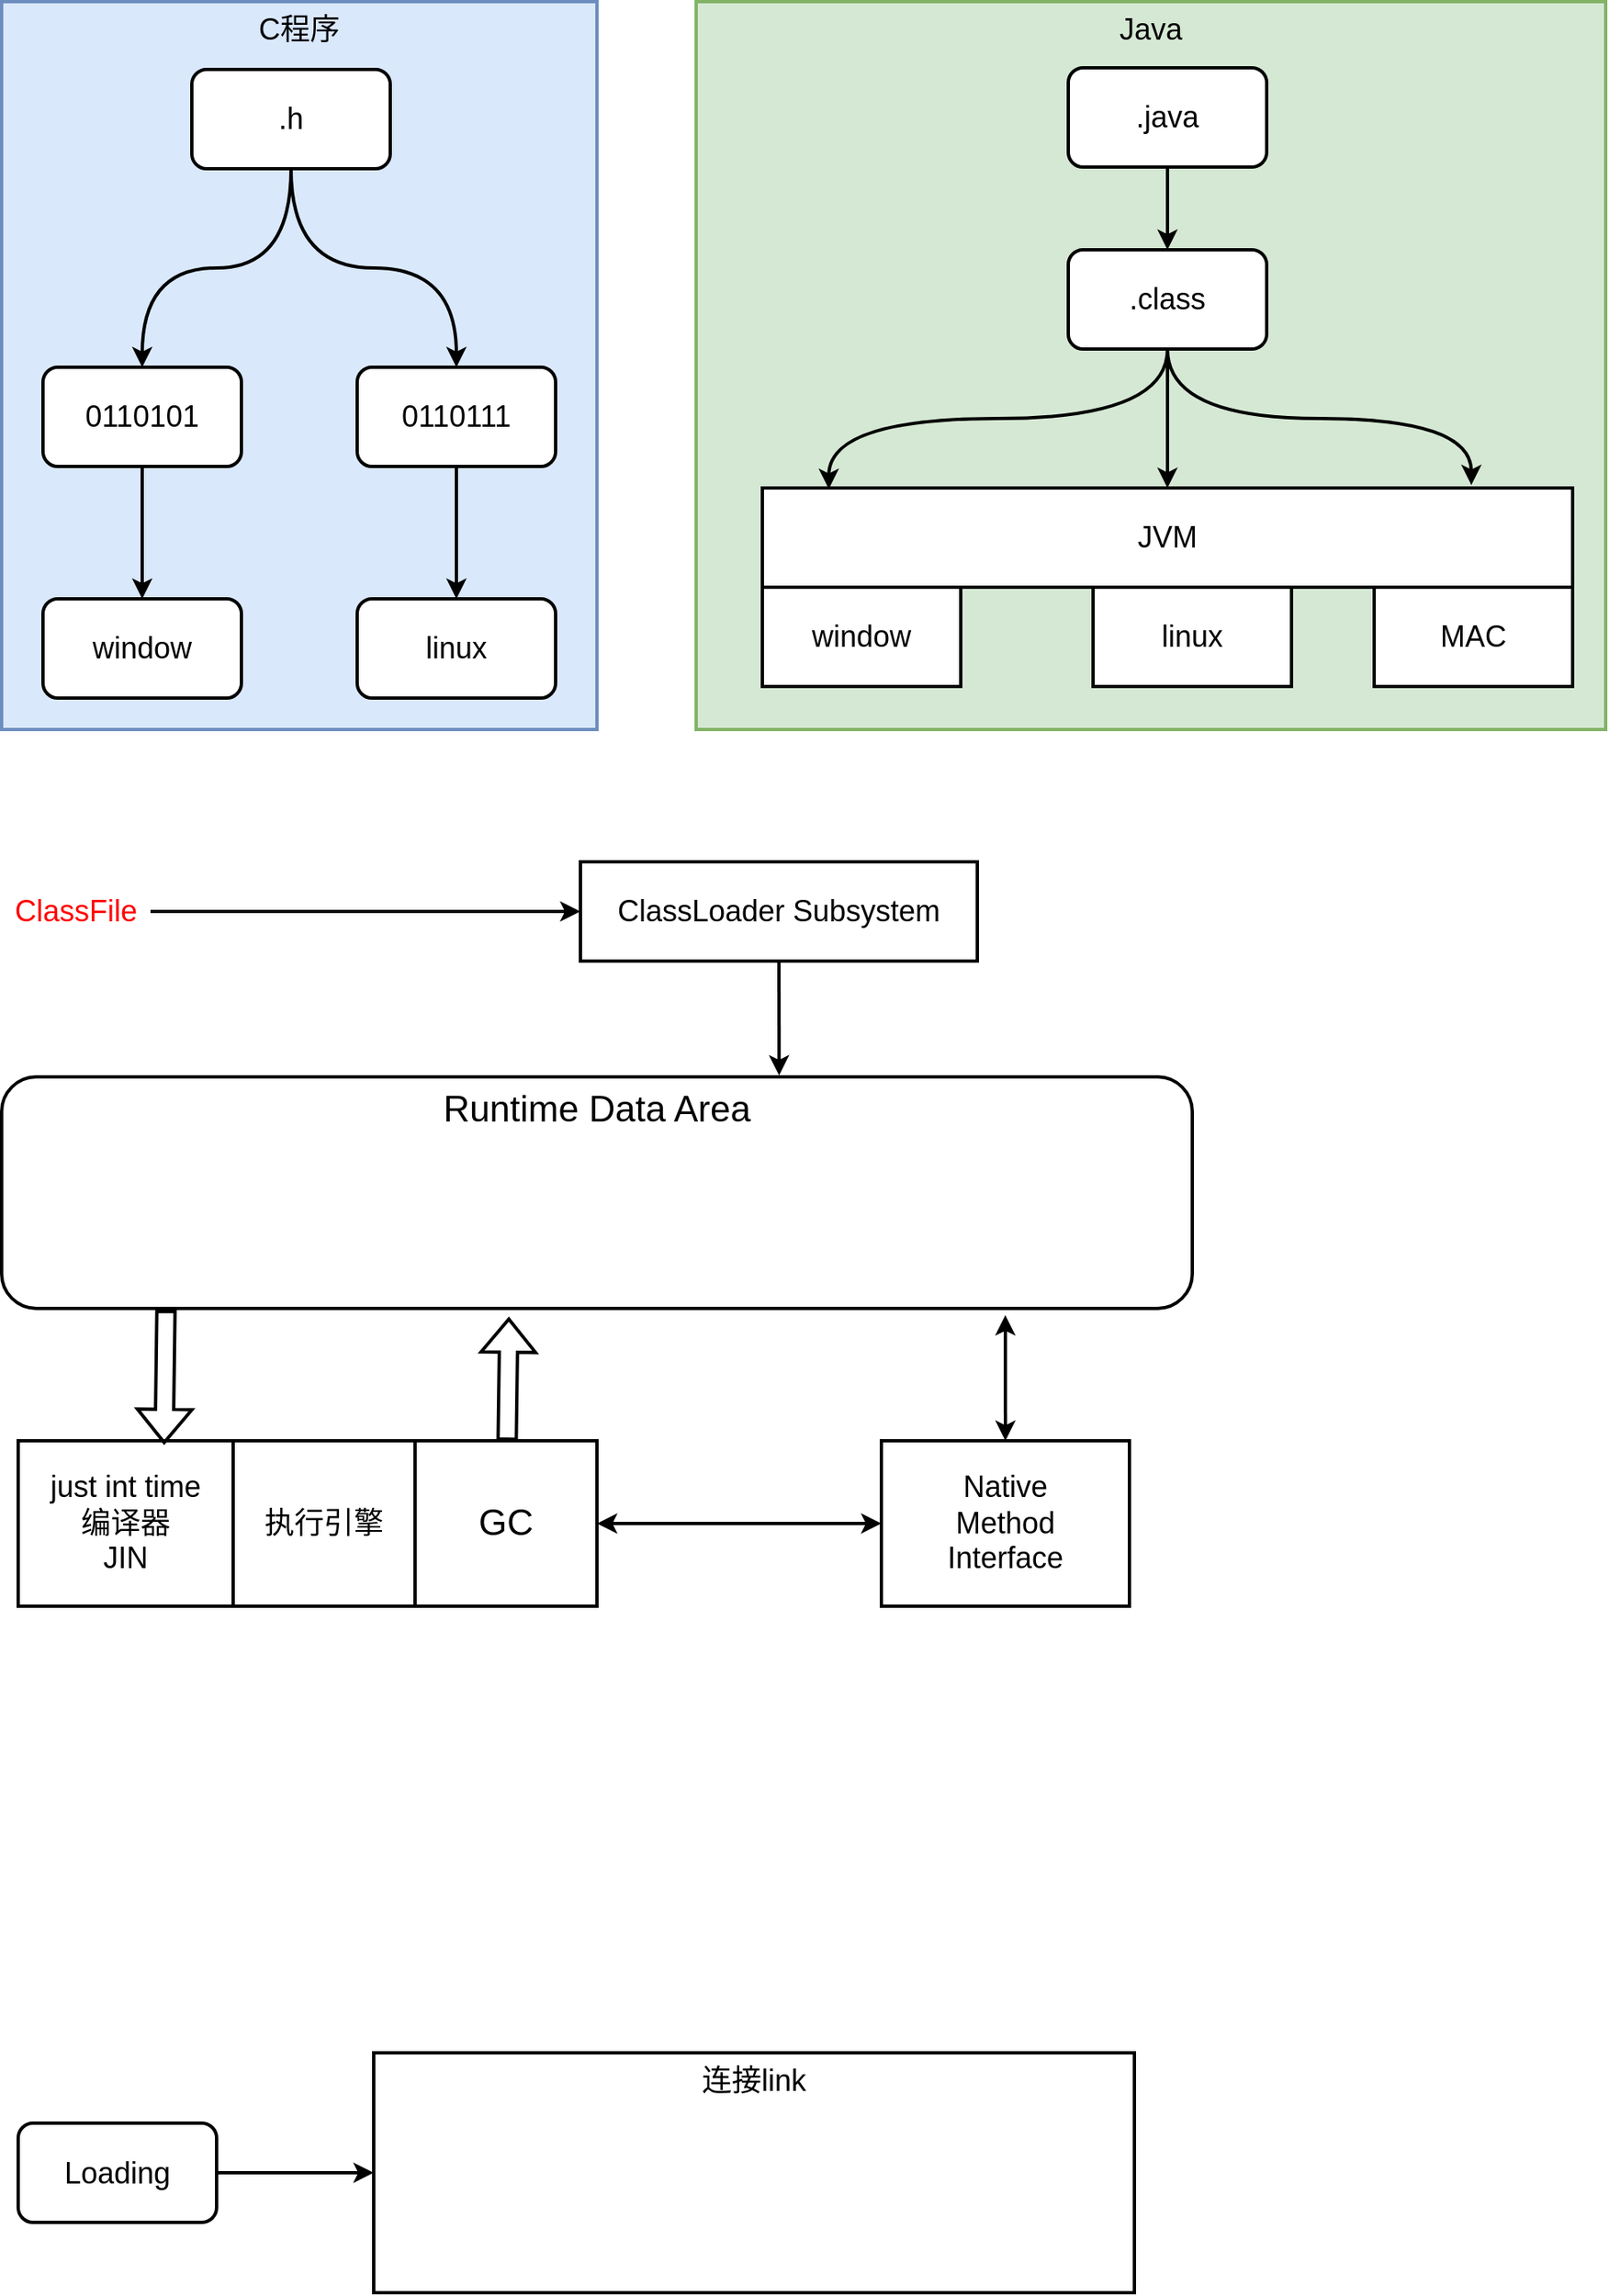 <mxfile version="16.1.0" type="github" pages="7">
  <diagram id="BrPpC-8mLAdGoz8eTYsT" name="程序编译">
    <mxGraphModel dx="1209" dy="711" grid="1" gridSize="10" guides="1" tooltips="1" connect="1" arrows="1" fold="1" page="1" pageScale="1" pageWidth="827" pageHeight="1169" math="0" shadow="0">
      <root>
        <mxCell id="o0mdRVrfHWHIyfYO87qM-0" />
        <mxCell id="o0mdRVrfHWHIyfYO87qM-1" parent="o0mdRVrfHWHIyfYO87qM-0" />
        <mxCell id="o0mdRVrfHWHIyfYO87qM-2" value="C程序" style="rounded=0;whiteSpace=wrap;html=1;fontSize=18;strokeWidth=2;fillColor=#dae8fc;strokeColor=#6c8ebf;verticalAlign=top;" parent="o0mdRVrfHWHIyfYO87qM-1" vertex="1">
          <mxGeometry x="40" y="50" width="360" height="440" as="geometry" />
        </mxCell>
        <mxCell id="o0mdRVrfHWHIyfYO87qM-3" style="edgeStyle=orthogonalEdgeStyle;rounded=0;orthogonalLoop=1;jettySize=auto;html=1;entryX=0.5;entryY=0;entryDx=0;entryDy=0;fontSize=18;curved=1;strokeWidth=2;" parent="o0mdRVrfHWHIyfYO87qM-1" source="o0mdRVrfHWHIyfYO87qM-5" target="o0mdRVrfHWHIyfYO87qM-7" edge="1">
          <mxGeometry relative="1" as="geometry" />
        </mxCell>
        <mxCell id="o0mdRVrfHWHIyfYO87qM-4" style="edgeStyle=orthogonalEdgeStyle;curved=1;rounded=0;orthogonalLoop=1;jettySize=auto;html=1;fontSize=18;exitX=0.5;exitY=1;exitDx=0;exitDy=0;strokeWidth=2;" parent="o0mdRVrfHWHIyfYO87qM-1" source="o0mdRVrfHWHIyfYO87qM-5" target="o0mdRVrfHWHIyfYO87qM-9" edge="1">
          <mxGeometry relative="1" as="geometry" />
        </mxCell>
        <mxCell id="o0mdRVrfHWHIyfYO87qM-5" value=".h" style="rounded=1;whiteSpace=wrap;html=1;strokeWidth=2;fontSize=18;" parent="o0mdRVrfHWHIyfYO87qM-1" vertex="1">
          <mxGeometry x="155" y="91" width="120" height="60" as="geometry" />
        </mxCell>
        <mxCell id="o0mdRVrfHWHIyfYO87qM-6" style="edgeStyle=orthogonalEdgeStyle;curved=1;rounded=0;orthogonalLoop=1;jettySize=auto;html=1;entryX=0.5;entryY=0;entryDx=0;entryDy=0;fontSize=18;strokeWidth=2;" parent="o0mdRVrfHWHIyfYO87qM-1" source="o0mdRVrfHWHIyfYO87qM-7" target="o0mdRVrfHWHIyfYO87qM-10" edge="1">
          <mxGeometry relative="1" as="geometry" />
        </mxCell>
        <mxCell id="o0mdRVrfHWHIyfYO87qM-7" value="0110101" style="rounded=1;whiteSpace=wrap;html=1;fontSize=18;strokeWidth=2;" parent="o0mdRVrfHWHIyfYO87qM-1" vertex="1">
          <mxGeometry x="65" y="271" width="120" height="60" as="geometry" />
        </mxCell>
        <mxCell id="o0mdRVrfHWHIyfYO87qM-8" style="edgeStyle=orthogonalEdgeStyle;curved=1;rounded=0;orthogonalLoop=1;jettySize=auto;html=1;entryX=0.5;entryY=0;entryDx=0;entryDy=0;fontSize=18;strokeWidth=2;" parent="o0mdRVrfHWHIyfYO87qM-1" source="o0mdRVrfHWHIyfYO87qM-9" target="o0mdRVrfHWHIyfYO87qM-11" edge="1">
          <mxGeometry relative="1" as="geometry" />
        </mxCell>
        <mxCell id="o0mdRVrfHWHIyfYO87qM-9" value="0110111" style="rounded=1;whiteSpace=wrap;html=1;fontSize=18;strokeWidth=2;" parent="o0mdRVrfHWHIyfYO87qM-1" vertex="1">
          <mxGeometry x="255" y="271" width="120" height="60" as="geometry" />
        </mxCell>
        <mxCell id="o0mdRVrfHWHIyfYO87qM-10" value="window" style="rounded=1;whiteSpace=wrap;html=1;fontSize=18;strokeWidth=2;" parent="o0mdRVrfHWHIyfYO87qM-1" vertex="1">
          <mxGeometry x="65" y="411" width="120" height="60" as="geometry" />
        </mxCell>
        <mxCell id="o0mdRVrfHWHIyfYO87qM-11" value="linux" style="rounded=1;whiteSpace=wrap;html=1;fontSize=18;strokeWidth=2;" parent="o0mdRVrfHWHIyfYO87qM-1" vertex="1">
          <mxGeometry x="255" y="411" width="120" height="60" as="geometry" />
        </mxCell>
        <mxCell id="o0mdRVrfHWHIyfYO87qM-12" value="Java" style="rounded=0;whiteSpace=wrap;html=1;fontSize=18;strokeWidth=2;fillColor=#d5e8d4;strokeColor=#82b366;verticalAlign=top;" parent="o0mdRVrfHWHIyfYO87qM-1" vertex="1">
          <mxGeometry x="460" y="50" width="550" height="440" as="geometry" />
        </mxCell>
        <mxCell id="o0mdRVrfHWHIyfYO87qM-13" style="edgeStyle=orthogonalEdgeStyle;curved=1;rounded=0;orthogonalLoop=1;jettySize=auto;html=1;fontSize=18;strokeWidth=2;" parent="o0mdRVrfHWHIyfYO87qM-1" source="o0mdRVrfHWHIyfYO87qM-14" target="o0mdRVrfHWHIyfYO87qM-18" edge="1">
          <mxGeometry relative="1" as="geometry" />
        </mxCell>
        <mxCell id="o0mdRVrfHWHIyfYO87qM-14" value=".java" style="rounded=1;whiteSpace=wrap;html=1;fontSize=18;strokeWidth=2;" parent="o0mdRVrfHWHIyfYO87qM-1" vertex="1">
          <mxGeometry x="685" y="90" width="120" height="60" as="geometry" />
        </mxCell>
        <mxCell id="o0mdRVrfHWHIyfYO87qM-15" style="edgeStyle=orthogonalEdgeStyle;curved=1;rounded=0;orthogonalLoop=1;jettySize=auto;html=1;entryX=0.082;entryY=0.01;entryDx=0;entryDy=0;entryPerimeter=0;fontSize=18;strokeWidth=2;" parent="o0mdRVrfHWHIyfYO87qM-1" source="o0mdRVrfHWHIyfYO87qM-18" target="o0mdRVrfHWHIyfYO87qM-19" edge="1">
          <mxGeometry relative="1" as="geometry" />
        </mxCell>
        <mxCell id="o0mdRVrfHWHIyfYO87qM-16" style="edgeStyle=orthogonalEdgeStyle;curved=1;rounded=0;orthogonalLoop=1;jettySize=auto;html=1;fontSize=18;strokeWidth=2;" parent="o0mdRVrfHWHIyfYO87qM-1" source="o0mdRVrfHWHIyfYO87qM-18" target="o0mdRVrfHWHIyfYO87qM-19" edge="1">
          <mxGeometry relative="1" as="geometry" />
        </mxCell>
        <mxCell id="o0mdRVrfHWHIyfYO87qM-17" style="edgeStyle=orthogonalEdgeStyle;curved=1;rounded=0;orthogonalLoop=1;jettySize=auto;html=1;entryX=0.875;entryY=-0.03;entryDx=0;entryDy=0;entryPerimeter=0;fontSize=18;strokeWidth=2;" parent="o0mdRVrfHWHIyfYO87qM-1" source="o0mdRVrfHWHIyfYO87qM-18" target="o0mdRVrfHWHIyfYO87qM-19" edge="1">
          <mxGeometry relative="1" as="geometry" />
        </mxCell>
        <mxCell id="o0mdRVrfHWHIyfYO87qM-18" value=".class" style="rounded=1;whiteSpace=wrap;html=1;fontSize=18;strokeWidth=2;" parent="o0mdRVrfHWHIyfYO87qM-1" vertex="1">
          <mxGeometry x="685" y="200" width="120" height="60" as="geometry" />
        </mxCell>
        <mxCell id="o0mdRVrfHWHIyfYO87qM-19" value="JVM" style="rounded=0;whiteSpace=wrap;html=1;fontSize=18;strokeWidth=2;" parent="o0mdRVrfHWHIyfYO87qM-1" vertex="1">
          <mxGeometry x="500" y="344" width="490" height="60" as="geometry" />
        </mxCell>
        <mxCell id="o0mdRVrfHWHIyfYO87qM-20" value="window" style="rounded=0;whiteSpace=wrap;html=1;fontSize=18;strokeWidth=2;" parent="o0mdRVrfHWHIyfYO87qM-1" vertex="1">
          <mxGeometry x="500" y="404" width="120" height="60" as="geometry" />
        </mxCell>
        <mxCell id="o0mdRVrfHWHIyfYO87qM-21" value="linux" style="rounded=0;whiteSpace=wrap;html=1;fontSize=18;strokeWidth=2;" parent="o0mdRVrfHWHIyfYO87qM-1" vertex="1">
          <mxGeometry x="700" y="404" width="120" height="60" as="geometry" />
        </mxCell>
        <mxCell id="o0mdRVrfHWHIyfYO87qM-22" value="MAC" style="rounded=0;whiteSpace=wrap;html=1;fontSize=18;strokeWidth=2;" parent="o0mdRVrfHWHIyfYO87qM-1" vertex="1">
          <mxGeometry x="870" y="404" width="120" height="60" as="geometry" />
        </mxCell>
        <mxCell id="o0mdRVrfHWHIyfYO87qM-25" style="edgeStyle=orthogonalEdgeStyle;rounded=0;orthogonalLoop=1;jettySize=auto;html=1;fontSize=18;strokeWidth=2;" parent="o0mdRVrfHWHIyfYO87qM-1" source="o0mdRVrfHWHIyfYO87qM-23" target="o0mdRVrfHWHIyfYO87qM-24" edge="1">
          <mxGeometry relative="1" as="geometry" />
        </mxCell>
        <mxCell id="o0mdRVrfHWHIyfYO87qM-23" value="ClassFile" style="text;html=1;strokeColor=none;fillColor=none;align=center;verticalAlign=middle;whiteSpace=wrap;rounded=0;fontSize=18;fontColor=#FF0000;fontStyle=0" parent="o0mdRVrfHWHIyfYO87qM-1" vertex="1">
          <mxGeometry x="40" y="585" width="90" height="30" as="geometry" />
        </mxCell>
        <mxCell id="8qXcj3Ox-aCi_SWz2P7X-4" style="edgeStyle=none;rounded=0;orthogonalLoop=1;jettySize=auto;html=1;entryX=0.653;entryY=-0.006;entryDx=0;entryDy=0;entryPerimeter=0;fontColor=#FF0000;strokeWidth=2;" edge="1" parent="o0mdRVrfHWHIyfYO87qM-1" source="o0mdRVrfHWHIyfYO87qM-24" target="Wvz9ZISuV2iKJjNT39iS-0">
          <mxGeometry relative="1" as="geometry" />
        </mxCell>
        <mxCell id="o0mdRVrfHWHIyfYO87qM-24" value="ClassLoader Subsystem" style="rounded=0;whiteSpace=wrap;html=1;fontSize=18;strokeWidth=2;" parent="o0mdRVrfHWHIyfYO87qM-1" vertex="1">
          <mxGeometry x="390" y="570" width="240" height="60" as="geometry" />
        </mxCell>
        <mxCell id="o0mdRVrfHWHIyfYO87qM-28" style="edgeStyle=orthogonalEdgeStyle;rounded=0;orthogonalLoop=1;jettySize=auto;html=1;fontSize=18;strokeWidth=2;" parent="o0mdRVrfHWHIyfYO87qM-1" source="o0mdRVrfHWHIyfYO87qM-26" target="o0mdRVrfHWHIyfYO87qM-27" edge="1">
          <mxGeometry relative="1" as="geometry" />
        </mxCell>
        <mxCell id="o0mdRVrfHWHIyfYO87qM-26" value="Loading" style="rounded=1;whiteSpace=wrap;html=1;fontSize=18;strokeWidth=2;" parent="o0mdRVrfHWHIyfYO87qM-1" vertex="1">
          <mxGeometry x="50" y="1332.5" width="120" height="60" as="geometry" />
        </mxCell>
        <mxCell id="o0mdRVrfHWHIyfYO87qM-27" value="连接link" style="rounded=0;whiteSpace=wrap;html=1;fontSize=18;strokeWidth=2;verticalAlign=top;" parent="o0mdRVrfHWHIyfYO87qM-1" vertex="1">
          <mxGeometry x="265" y="1290" width="460" height="145" as="geometry" />
        </mxCell>
        <mxCell id="Wvz9ZISuV2iKJjNT39iS-0" value="Runtime Data Area" style="rounded=1;whiteSpace=wrap;html=1;fontColor=#000000;strokeWidth=2;fontSize=22;verticalAlign=top;" vertex="1" parent="o0mdRVrfHWHIyfYO87qM-1">
          <mxGeometry x="40" y="700" width="720" height="140" as="geometry" />
        </mxCell>
        <mxCell id="8qXcj3Ox-aCi_SWz2P7X-0" value="just int time&lt;br style=&quot;font-size: 18px;&quot;&gt;编译器&lt;br style=&quot;font-size: 18px;&quot;&gt;JIN" style="rounded=0;whiteSpace=wrap;html=1;fontColor=#000000;strokeWidth=2;fontSize=18;" vertex="1" parent="o0mdRVrfHWHIyfYO87qM-1">
          <mxGeometry x="50" y="920" width="130" height="100" as="geometry" />
        </mxCell>
        <mxCell id="8qXcj3Ox-aCi_SWz2P7X-1" value="执行引擎" style="rounded=0;whiteSpace=wrap;html=1;fontColor=#000000;strokeWidth=2;fontSize=18;" vertex="1" parent="o0mdRVrfHWHIyfYO87qM-1">
          <mxGeometry x="180" y="920" width="110" height="100" as="geometry" />
        </mxCell>
        <mxCell id="8qXcj3Ox-aCi_SWz2P7X-2" value="GC" style="rounded=0;whiteSpace=wrap;html=1;fontColor=#000000;strokeWidth=2;fontSize=22;" vertex="1" parent="o0mdRVrfHWHIyfYO87qM-1">
          <mxGeometry x="290" y="920" width="110" height="100" as="geometry" />
        </mxCell>
        <mxCell id="8qXcj3Ox-aCi_SWz2P7X-3" value="Native&lt;br style=&quot;font-size: 18px;&quot;&gt;Method&lt;br style=&quot;font-size: 18px;&quot;&gt;Interface" style="rounded=0;whiteSpace=wrap;html=1;fontColor=#000000;strokeWidth=2;fontSize=18;" vertex="1" parent="o0mdRVrfHWHIyfYO87qM-1">
          <mxGeometry x="572" y="920" width="150" height="100" as="geometry" />
        </mxCell>
        <mxCell id="8qXcj3Ox-aCi_SWz2P7X-5" value="" style="shape=flexArrow;endArrow=classic;html=1;rounded=0;fontColor=#FF0000;strokeWidth=2;exitX=0.138;exitY=1.006;exitDx=0;exitDy=0;exitPerimeter=0;entryX=0.679;entryY=0.02;entryDx=0;entryDy=0;entryPerimeter=0;" edge="1" parent="o0mdRVrfHWHIyfYO87qM-1" source="Wvz9ZISuV2iKJjNT39iS-0" target="8qXcj3Ox-aCi_SWz2P7X-0">
          <mxGeometry width="50" height="50" relative="1" as="geometry">
            <mxPoint x="590" y="840" as="sourcePoint" />
            <mxPoint x="640" y="790" as="targetPoint" />
          </mxGeometry>
        </mxCell>
        <mxCell id="8qXcj3Ox-aCi_SWz2P7X-6" value="" style="shape=flexArrow;endArrow=classic;html=1;rounded=0;fontColor=#FF0000;strokeWidth=2;entryX=0.426;entryY=1.039;entryDx=0;entryDy=0;entryPerimeter=0;" edge="1" parent="o0mdRVrfHWHIyfYO87qM-1" source="8qXcj3Ox-aCi_SWz2P7X-2" target="Wvz9ZISuV2iKJjNT39iS-0">
          <mxGeometry width="50" height="50" relative="1" as="geometry">
            <mxPoint x="590" y="840" as="sourcePoint" />
            <mxPoint x="640" y="790" as="targetPoint" />
          </mxGeometry>
        </mxCell>
        <mxCell id="8qXcj3Ox-aCi_SWz2P7X-9" value="" style="endArrow=classic;startArrow=classic;html=1;rounded=0;fontSize=22;fontColor=#000000;strokeWidth=2;exitX=1;exitY=0.5;exitDx=0;exitDy=0;entryX=0;entryY=0.5;entryDx=0;entryDy=0;" edge="1" parent="o0mdRVrfHWHIyfYO87qM-1" source="8qXcj3Ox-aCi_SWz2P7X-2" target="8qXcj3Ox-aCi_SWz2P7X-3">
          <mxGeometry width="50" height="50" relative="1" as="geometry">
            <mxPoint x="450" y="1090" as="sourcePoint" />
            <mxPoint x="500" y="1040" as="targetPoint" />
          </mxGeometry>
        </mxCell>
        <mxCell id="8qXcj3Ox-aCi_SWz2P7X-10" value="" style="endArrow=classic;startArrow=classic;html=1;rounded=0;fontSize=22;fontColor=#000000;strokeWidth=2;exitX=0.5;exitY=0;exitDx=0;exitDy=0;entryX=0.843;entryY=1.029;entryDx=0;entryDy=0;entryPerimeter=0;" edge="1" parent="o0mdRVrfHWHIyfYO87qM-1" source="8qXcj3Ox-aCi_SWz2P7X-3" target="Wvz9ZISuV2iKJjNT39iS-0">
          <mxGeometry width="50" height="50" relative="1" as="geometry">
            <mxPoint x="850" y="930" as="sourcePoint" />
            <mxPoint x="900" y="880" as="targetPoint" />
          </mxGeometry>
        </mxCell>
      </root>
    </mxGraphModel>
  </diagram>
  <diagram id="2qeyQCbmPffhCebhITNP" name="JVM结构图">
    <mxGraphModel dx="1209" dy="711" grid="1" gridSize="10" guides="1" tooltips="1" connect="1" arrows="1" fold="1" page="1" pageScale="1" pageWidth="827" pageHeight="1169" background="none" math="0" shadow="0">
      <root>
        <mxCell id="0" />
        <mxCell id="1" parent="0" />
        <mxCell id="GCJxsYK008IPCIfOtPau-4" style="edgeStyle=orthogonalEdgeStyle;rounded=0;orthogonalLoop=1;jettySize=auto;html=1;fontSize=30;strokeWidth=2;" parent="1" source="GCJxsYK008IPCIfOtPau-1" target="GCJxsYK008IPCIfOtPau-3" edge="1">
          <mxGeometry relative="1" as="geometry" />
        </mxCell>
        <mxCell id="GCJxsYK008IPCIfOtPau-1" value="Class Files" style="text;html=1;strokeColor=none;fillColor=none;align=center;verticalAlign=middle;whiteSpace=wrap;rounded=0;fontSize=30;" parent="1" vertex="1">
          <mxGeometry x="130" y="151" width="150" height="30" as="geometry" />
        </mxCell>
        <mxCell id="GCJxsYK008IPCIfOtPau-3" value="Class Loader Subsystem" style="shape=cube;whiteSpace=wrap;html=1;boundedLbl=1;backgroundOutline=1;darkOpacity=0.05;darkOpacity2=0.1;fontSize=26;strokeWidth=2;fillColor=#dae8fc;strokeColor=#19202B;gradientColor=#7ea6e0;" parent="1" vertex="1">
          <mxGeometry x="490" y="126" width="350" height="80" as="geometry" />
        </mxCell>
        <mxCell id="GCJxsYK008IPCIfOtPau-5" value="Runtime Data Areas" style="rounded=0;whiteSpace=wrap;html=1;fontSize=26;strokeColor=#6c8ebf;strokeWidth=2;fillColor=#dae8fc;verticalAlign=bottom;fontStyle=1;gradientColor=#ffffff;" parent="1" vertex="1">
          <mxGeometry x="20" y="290" width="920" height="220" as="geometry" />
        </mxCell>
        <mxCell id="GCJxsYK008IPCIfOtPau-9" value="Method&lt;br style=&quot;font-size: 24px;&quot;&gt;Area" style="rounded=0;whiteSpace=wrap;html=1;fontSize=24;strokeColor=none;strokeWidth=1;fillColor=#cce5ff;gradientDirection=south;gradientColor=#ffffff;glass=0;shadow=1;" parent="1" vertex="1">
          <mxGeometry x="40" y="320" width="160" height="90" as="geometry" />
        </mxCell>
        <mxCell id="GCJxsYK008IPCIfOtPau-10" value="Heap" style="rounded=0;whiteSpace=wrap;html=1;fontSize=24;strokeColor=none;strokeWidth=1;fillColor=#cce5ff;gradientDirection=south;gradientColor=#ffffff;sketch=0;shadow=1;" parent="1" vertex="1">
          <mxGeometry x="220" y="320" width="160" height="90" as="geometry" />
        </mxCell>
        <mxCell id="GCJxsYK008IPCIfOtPau-11" value="&amp;nbsp; Execution&lt;br style=&quot;font-size: 26px;&quot;&gt;&amp;nbsp; Engine" style="shape=cube;whiteSpace=wrap;html=1;boundedLbl=1;backgroundOutline=1;darkOpacity=0.05;darkOpacity2=0.1;fontSize=26;strokeColor=#000000;strokeWidth=2;fillColor=#dae8fc;gradientColor=#7ea6e0;align=left;gradientDirection=west;" parent="1" vertex="1">
          <mxGeometry x="40" y="580" width="490" height="130" as="geometry" />
        </mxCell>
        <mxCell id="GCJxsYK008IPCIfOtPau-12" value="JIT&lt;br style=&quot;font-size: 20px;&quot;&gt;Compiler" style="rounded=0;whiteSpace=wrap;html=1;fontSize=20;strokeColor=none;strokeWidth=2;fillColor=#cce5ff;gradientColor=#ffffff;" parent="1" vertex="1">
          <mxGeometry x="225" y="625" width="120" height="70" as="geometry" />
        </mxCell>
        <mxCell id="GCJxsYK008IPCIfOtPau-13" value="Garbage&lt;br&gt;Collector" style="rounded=0;whiteSpace=wrap;html=1;fontSize=20;strokeColor=none;strokeWidth=2;fillColor=#cce5ff;gradientColor=#ffffff;" parent="1" vertex="1">
          <mxGeometry x="370" y="625" width="120" height="70" as="geometry" />
        </mxCell>
        <mxCell id="GCJxsYK008IPCIfOtPau-14" value="" style="shape=flexArrow;endArrow=classic;html=1;rounded=0;fontSize=26;strokeWidth=2;exitX=0.25;exitY=1;exitDx=0;exitDy=0;endWidth=26;endSize=8.47;width=18;fillColor=#e1d5e7;strokeColor=#9673a6;entryX=0.429;entryY=0.012;entryDx=0;entryDy=0;entryPerimeter=0;" parent="1" source="GCJxsYK008IPCIfOtPau-5" target="GCJxsYK008IPCIfOtPau-11" edge="1">
          <mxGeometry width="50" height="50" relative="1" as="geometry">
            <mxPoint x="390" y="520" as="sourcePoint" />
            <mxPoint x="205" y="580" as="targetPoint" />
          </mxGeometry>
        </mxCell>
        <mxCell id="GCJxsYK008IPCIfOtPau-15" value="" style="shape=flexArrow;endArrow=classic;html=1;rounded=0;fontSize=26;strokeWidth=2;exitX=0.25;exitY=1;exitDx=0;exitDy=0;endWidth=26;endSize=8.47;width=18;fillColor=#e1d5e7;strokeColor=#9673a6;gradientColor=none;" parent="1" edge="1">
          <mxGeometry width="50" height="50" relative="1" as="geometry">
            <mxPoint x="190" y="580" as="sourcePoint" />
            <mxPoint x="190" y="510" as="targetPoint" />
          </mxGeometry>
        </mxCell>
        <mxCell id="GCJxsYK008IPCIfOtPau-16" value="" style="shape=flexArrow;endArrow=classic;html=1;rounded=0;fontSize=26;strokeWidth=2;exitX=0.574;exitY=1.003;exitDx=0;exitDy=0;exitPerimeter=0;width=27;endSize=10.2;endWidth=32;fillColor=#e1d5e7;strokeColor=#9673a6;entryX=0.729;entryY=0;entryDx=0;entryDy=0;entryPerimeter=0;" parent="1" source="GCJxsYK008IPCIfOtPau-3" target="GCJxsYK008IPCIfOtPau-5" edge="1">
          <mxGeometry width="50" height="50" relative="1" as="geometry">
            <mxPoint x="490" y="240" as="sourcePoint" />
            <mxPoint x="660" y="288" as="targetPoint" />
          </mxGeometry>
        </mxCell>
        <mxCell id="GCJxsYK008IPCIfOtPau-17" value="" style="shape=flexArrow;endArrow=classic;html=1;rounded=0;fontSize=26;strokeWidth=2;entryX=0.692;entryY=-0.014;entryDx=0;entryDy=0;entryPerimeter=0;width=27;endSize=10.91;endWidth=35;fillColor=#e1d5e7;strokeColor=#9673a6;exitX=0.622;exitY=0;exitDx=0;exitDy=0;exitPerimeter=0;" parent="1" source="GCJxsYK008IPCIfOtPau-5" edge="1">
          <mxGeometry width="50" height="50" relative="1" as="geometry">
            <mxPoint x="592" y="287" as="sourcePoint" />
            <mxPoint x="591.824" y="206" as="targetPoint" />
          </mxGeometry>
        </mxCell>
        <mxCell id="GCJxsYK008IPCIfOtPau-18" value="Java&lt;br&gt;Thread" style="rounded=0;whiteSpace=wrap;html=1;fontSize=24;strokeColor=none;strokeWidth=1;fillColor=#cce5ff;gradientDirection=south;gradientColor=#ffffff;sketch=0;shadow=1;" parent="1" vertex="1">
          <mxGeometry x="400" y="320" width="160" height="90" as="geometry" />
        </mxCell>
        <mxCell id="GCJxsYK008IPCIfOtPau-19" value="Program&lt;br&gt;Counter&lt;br&gt;Registers" style="rounded=0;whiteSpace=wrap;html=1;fontSize=24;strokeColor=none;strokeWidth=1;fillColor=#cce5ff;gradientDirection=south;gradientColor=#ffffff;sketch=0;shadow=1;" parent="1" vertex="1">
          <mxGeometry x="580" y="320" width="160" height="90" as="geometry" />
        </mxCell>
        <mxCell id="GCJxsYK008IPCIfOtPau-20" value="Native&lt;br&gt;Internal&lt;br&gt;Threads" style="rounded=0;whiteSpace=wrap;html=1;fontSize=24;strokeColor=none;strokeWidth=1;fillColor=#cce5ff;gradientDirection=south;gradientColor=#ffffff;sketch=0;shadow=1;" parent="1" vertex="1">
          <mxGeometry x="760" y="320" width="160" height="90" as="geometry" />
        </mxCell>
        <mxCell id="GCJxsYK008IPCIfOtPau-21" value="Native&lt;br&gt;Method&lt;br&gt;Interface" style="rounded=0;whiteSpace=wrap;html=1;shadow=1;glass=0;sketch=0;fontSize=24;strokeColor=#D2DEED;strokeWidth=1;gradientDirection=south;fillColor=#cce5ff;gradientColor=#ffffff;" parent="1" vertex="1">
          <mxGeometry x="673" y="600" width="177" height="110" as="geometry" />
        </mxCell>
        <mxCell id="GCJxsYK008IPCIfOtPau-22" value="" style="endArrow=classic;startArrow=classic;html=1;rounded=0;fontSize=24;strokeWidth=2;gradientColor=none;entryX=0;entryY=0.5;entryDx=0;entryDy=0;exitX=0;exitY=0;exitDx=490;exitDy=75;exitPerimeter=0;" parent="1" source="GCJxsYK008IPCIfOtPau-11" target="GCJxsYK008IPCIfOtPau-21" edge="1">
          <mxGeometry width="50" height="50" relative="1" as="geometry">
            <mxPoint x="490" y="480" as="sourcePoint" />
            <mxPoint x="540" y="430" as="targetPoint" />
          </mxGeometry>
        </mxCell>
        <mxCell id="GCJxsYK008IPCIfOtPau-23" value="" style="endArrow=classic;startArrow=classic;html=1;rounded=0;fontSize=24;strokeWidth=2;gradientColor=none;entryX=0.808;entryY=1.005;entryDx=0;entryDy=0;entryPerimeter=0;exitX=0.5;exitY=0;exitDx=0;exitDy=0;" parent="1" source="GCJxsYK008IPCIfOtPau-21" target="GCJxsYK008IPCIfOtPau-5" edge="1">
          <mxGeometry width="50" height="50" relative="1" as="geometry">
            <mxPoint x="740" y="580" as="sourcePoint" />
            <mxPoint x="790" y="530" as="targetPoint" />
          </mxGeometry>
        </mxCell>
        <mxCell id="GCJxsYK008IPCIfOtPau-25" style="edgeStyle=orthogonalEdgeStyle;rounded=0;orthogonalLoop=1;jettySize=auto;html=1;entryX=1;entryY=0.5;entryDx=0;entryDy=0;fontSize=24;strokeWidth=2;gradientColor=none;" parent="1" source="GCJxsYK008IPCIfOtPau-24" target="GCJxsYK008IPCIfOtPau-21" edge="1">
          <mxGeometry relative="1" as="geometry" />
        </mxCell>
        <mxCell id="GCJxsYK008IPCIfOtPau-24" value="Native&lt;br&gt;Method&lt;br&gt;Libraries" style="text;html=1;strokeColor=none;fillColor=none;align=center;verticalAlign=middle;whiteSpace=wrap;rounded=0;shadow=1;glass=0;sketch=0;fontSize=24;" parent="1" vertex="1">
          <mxGeometry x="900" y="612.5" width="120" height="85" as="geometry" />
        </mxCell>
        <mxCell id="GCJxsYK008IPCIfOtPau-26" value="HotSpot JVM:Architecture" style="text;html=1;strokeColor=none;fillColor=none;align=center;verticalAlign=middle;whiteSpace=wrap;rounded=0;shadow=1;glass=0;sketch=0;fontSize=40;fontStyle=1" parent="1" vertex="1">
          <mxGeometry x="210" y="50" width="550" height="30" as="geometry" />
        </mxCell>
      </root>
    </mxGraphModel>
  </diagram>
  <diagram id="6c3I7alsUVyJTJP19MSs" name="类加载器（双亲委派机制）">
    <mxGraphModel dx="1038" dy="647" grid="1" gridSize="10" guides="1" tooltips="1" connect="1" arrows="1" fold="1" page="1" pageScale="1" pageWidth="827" pageHeight="1169" math="0" shadow="0">
      <root>
        <mxCell id="tSh51RTxntLPx30OHqAE-0" />
        <mxCell id="tSh51RTxntLPx30OHqAE-1" parent="tSh51RTxntLPx30OHqAE-0" />
        <mxCell id="tSh51RTxntLPx30OHqAE-10" style="edgeStyle=orthogonalEdgeStyle;rounded=0;orthogonalLoop=1;jettySize=auto;html=1;entryX=0.75;entryY=0;entryDx=0;entryDy=0;fontSize=18;strokeWidth=2;exitX=0.75;exitY=1;exitDx=0;exitDy=0;" parent="tSh51RTxntLPx30OHqAE-1" source="tSh51RTxntLPx30OHqAE-2" target="tSh51RTxntLPx30OHqAE-3" edge="1">
          <mxGeometry relative="1" as="geometry" />
        </mxCell>
        <mxCell id="tSh51RTxntLPx30OHqAE-16" value="4、没有找到，交给 ExtClassLoader" style="edgeLabel;html=1;align=center;verticalAlign=middle;resizable=0;points=[];fontSize=14;" parent="tSh51RTxntLPx30OHqAE-10" vertex="1" connectable="0">
          <mxGeometry x="-0.329" relative="1" as="geometry">
            <mxPoint as="offset" />
          </mxGeometry>
        </mxCell>
        <mxCell id="tSh51RTxntLPx30OHqAE-21" style="edgeStyle=orthogonalEdgeStyle;rounded=0;orthogonalLoop=1;jettySize=auto;html=1;fontSize=18;strokeWidth=2;" parent="tSh51RTxntLPx30OHqAE-1" source="tSh51RTxntLPx30OHqAE-2" target="tSh51RTxntLPx30OHqAE-19" edge="1">
          <mxGeometry relative="1" as="geometry" />
        </mxCell>
        <mxCell id="tSh51RTxntLPx30OHqAE-2" value="启动类、根据加载器 BootstrapClassLoader" style="rounded=1;whiteSpace=wrap;html=1;fontSize=16;strokeWidth=2;" parent="tSh51RTxntLPx30OHqAE-1" vertex="1">
          <mxGeometry x="60" y="50" width="410" height="60" as="geometry" />
        </mxCell>
        <mxCell id="tSh51RTxntLPx30OHqAE-9" style="edgeStyle=orthogonalEdgeStyle;rounded=0;orthogonalLoop=1;jettySize=auto;html=1;entryX=0.221;entryY=1.039;entryDx=0;entryDy=0;entryPerimeter=0;fontSize=18;strokeWidth=2;exitX=0.221;exitY=-0.026;exitDx=0;exitDy=0;exitPerimeter=0;" parent="tSh51RTxntLPx30OHqAE-1" source="tSh51RTxntLPx30OHqAE-3" target="tSh51RTxntLPx30OHqAE-2" edge="1">
          <mxGeometry relative="1" as="geometry" />
        </mxCell>
        <mxCell id="tSh51RTxntLPx30OHqAE-15" value="3、委托" style="edgeLabel;html=1;align=center;verticalAlign=middle;resizable=0;points=[];fontSize=14;" parent="tSh51RTxntLPx30OHqAE-9" vertex="1" connectable="0">
          <mxGeometry x="0.257" y="3" relative="1" as="geometry">
            <mxPoint as="offset" />
          </mxGeometry>
        </mxCell>
        <mxCell id="tSh51RTxntLPx30OHqAE-11" style="edgeStyle=orthogonalEdgeStyle;rounded=0;orthogonalLoop=1;jettySize=auto;html=1;entryX=0.726;entryY=-0.001;entryDx=0;entryDy=0;entryPerimeter=0;fontSize=18;strokeWidth=2;exitX=0.75;exitY=1;exitDx=0;exitDy=0;" parent="tSh51RTxntLPx30OHqAE-1" source="tSh51RTxntLPx30OHqAE-3" target="tSh51RTxntLPx30OHqAE-4" edge="1">
          <mxGeometry relative="1" as="geometry" />
        </mxCell>
        <mxCell id="tSh51RTxntLPx30OHqAE-17" value="5、没有找到，交给AppClassLoader" style="edgeLabel;html=1;align=center;verticalAlign=middle;resizable=0;points=[];fontSize=14;" parent="tSh51RTxntLPx30OHqAE-11" vertex="1" connectable="0">
          <mxGeometry x="-0.232" relative="1" as="geometry">
            <mxPoint as="offset" />
          </mxGeometry>
        </mxCell>
        <mxCell id="tSh51RTxntLPx30OHqAE-22" style="edgeStyle=orthogonalEdgeStyle;rounded=0;orthogonalLoop=1;jettySize=auto;html=1;fontSize=18;strokeWidth=2;" parent="tSh51RTxntLPx30OHqAE-1" source="tSh51RTxntLPx30OHqAE-3" target="tSh51RTxntLPx30OHqAE-20" edge="1">
          <mxGeometry relative="1" as="geometry" />
        </mxCell>
        <mxCell id="tSh51RTxntLPx30OHqAE-3" value="扩展类加载器 ExtClassLoader" style="rounded=1;whiteSpace=wrap;html=1;fontSize=16;strokeWidth=2;" parent="tSh51RTxntLPx30OHqAE-1" vertex="1">
          <mxGeometry x="60" y="200" width="410" height="60" as="geometry" />
        </mxCell>
        <mxCell id="tSh51RTxntLPx30OHqAE-8" style="edgeStyle=orthogonalEdgeStyle;rounded=0;orthogonalLoop=1;jettySize=auto;html=1;entryX=0.218;entryY=1.037;entryDx=0;entryDy=0;entryPerimeter=0;fontSize=18;strokeWidth=2;exitX=0.195;exitY=-0.006;exitDx=0;exitDy=0;exitPerimeter=0;" parent="tSh51RTxntLPx30OHqAE-1" source="tSh51RTxntLPx30OHqAE-4" target="tSh51RTxntLPx30OHqAE-3" edge="1">
          <mxGeometry relative="1" as="geometry" />
        </mxCell>
        <mxCell id="tSh51RTxntLPx30OHqAE-14" value="2、委托" style="edgeLabel;html=1;align=center;verticalAlign=middle;resizable=0;points=[];fontSize=14;" parent="tSh51RTxntLPx30OHqAE-8" vertex="1" connectable="0">
          <mxGeometry x="0.156" y="-1" relative="1" as="geometry">
            <mxPoint as="offset" />
          </mxGeometry>
        </mxCell>
        <mxCell id="tSh51RTxntLPx30OHqAE-12" style="edgeStyle=orthogonalEdgeStyle;rounded=0;orthogonalLoop=1;jettySize=auto;html=1;entryX=0.5;entryY=0;entryDx=0;entryDy=0;fontSize=18;strokeWidth=2;exitX=0.743;exitY=1.018;exitDx=0;exitDy=0;exitPerimeter=0;" parent="tSh51RTxntLPx30OHqAE-1" source="tSh51RTxntLPx30OHqAE-4" target="tSh51RTxntLPx30OHqAE-6" edge="1">
          <mxGeometry relative="1" as="geometry" />
        </mxCell>
        <mxCell id="tSh51RTxntLPx30OHqAE-18" value="6、没有找到，交给SeltClassLoader" style="edgeLabel;html=1;align=center;verticalAlign=middle;resizable=0;points=[];fontSize=14;" parent="tSh51RTxntLPx30OHqAE-12" vertex="1" connectable="0">
          <mxGeometry x="-0.339" relative="1" as="geometry">
            <mxPoint as="offset" />
          </mxGeometry>
        </mxCell>
        <mxCell id="tSh51RTxntLPx30OHqAE-26" style="edgeStyle=orthogonalEdgeStyle;rounded=0;orthogonalLoop=1;jettySize=auto;html=1;fontSize=18;strokeWidth=2;" parent="tSh51RTxntLPx30OHqAE-1" source="tSh51RTxntLPx30OHqAE-4" target="tSh51RTxntLPx30OHqAE-24" edge="1">
          <mxGeometry relative="1" as="geometry" />
        </mxCell>
        <mxCell id="tSh51RTxntLPx30OHqAE-4" value="系统、应用加载器 AppClassLoader" style="rounded=1;whiteSpace=wrap;html=1;fontSize=16;strokeWidth=2;" parent="tSh51RTxntLPx30OHqAE-1" vertex="1">
          <mxGeometry x="70" y="370" width="410" height="60" as="geometry" />
        </mxCell>
        <mxCell id="tSh51RTxntLPx30OHqAE-7" style="edgeStyle=orthogonalEdgeStyle;rounded=0;orthogonalLoop=1;jettySize=auto;html=1;entryX=0.183;entryY=1;entryDx=0;entryDy=0;entryPerimeter=0;fontSize=18;strokeWidth=2;" parent="tSh51RTxntLPx30OHqAE-1" source="tSh51RTxntLPx30OHqAE-5" target="tSh51RTxntLPx30OHqAE-4" edge="1">
          <mxGeometry relative="1" as="geometry" />
        </mxCell>
        <mxCell id="tSh51RTxntLPx30OHqAE-13" value="1、挂载" style="edgeLabel;html=1;align=center;verticalAlign=middle;resizable=0;points=[];fontSize=14;" parent="tSh51RTxntLPx30OHqAE-7" vertex="1" connectable="0">
          <mxGeometry x="-0.119" y="-2" relative="1" as="geometry">
            <mxPoint as="offset" />
          </mxGeometry>
        </mxCell>
        <mxCell id="tSh51RTxntLPx30OHqAE-5" value="自定义类加载器" style="rounded=1;whiteSpace=wrap;html=1;fontSize=16;strokeWidth=2;" parent="tSh51RTxntLPx30OHqAE-1" vertex="1">
          <mxGeometry x="56" y="525" width="180" height="60" as="geometry" />
        </mxCell>
        <mxCell id="tSh51RTxntLPx30OHqAE-27" style="edgeStyle=orthogonalEdgeStyle;rounded=0;orthogonalLoop=1;jettySize=auto;html=1;fontSize=18;strokeWidth=2;" parent="tSh51RTxntLPx30OHqAE-1" source="tSh51RTxntLPx30OHqAE-6" target="tSh51RTxntLPx30OHqAE-25" edge="1">
          <mxGeometry relative="1" as="geometry" />
        </mxCell>
        <mxCell id="tSh51RTxntLPx30OHqAE-6" value="自定义类加载器" style="rounded=1;whiteSpace=wrap;html=1;fontSize=16;strokeWidth=2;" parent="tSh51RTxntLPx30OHqAE-1" vertex="1">
          <mxGeometry x="280" y="525" width="190" height="60" as="geometry" />
        </mxCell>
        <mxCell id="tSh51RTxntLPx30OHqAE-19" value="%/JAVA_HOME/lib" style="text;html=1;strokeColor=none;fillColor=none;align=center;verticalAlign=middle;whiteSpace=wrap;rounded=0;fontSize=16;" parent="tSh51RTxntLPx30OHqAE-1" vertex="1">
          <mxGeometry x="607" y="65" width="143" height="30" as="geometry" />
        </mxCell>
        <mxCell id="tSh51RTxntLPx30OHqAE-20" value="%/JAVA_HOME/jir/lib/ext" style="text;html=1;strokeColor=none;fillColor=none;align=center;verticalAlign=middle;whiteSpace=wrap;rounded=0;fontSize=16;" parent="tSh51RTxntLPx30OHqAE-1" vertex="1">
          <mxGeometry x="607" y="215" width="193" height="30" as="geometry" />
        </mxCell>
        <mxCell id="tSh51RTxntLPx30OHqAE-24" value="ClassPath,当前应用" style="text;html=1;strokeColor=none;fillColor=none;align=center;verticalAlign=middle;whiteSpace=wrap;rounded=0;fontSize=16;" parent="tSh51RTxntLPx30OHqAE-1" vertex="1">
          <mxGeometry x="620" y="385" width="160" height="30" as="geometry" />
        </mxCell>
        <mxCell id="tSh51RTxntLPx30OHqAE-25" value="本地磁盘或网络" style="text;html=1;strokeColor=none;fillColor=none;align=center;verticalAlign=middle;whiteSpace=wrap;rounded=0;fontSize=16;" parent="tSh51RTxntLPx30OHqAE-1" vertex="1">
          <mxGeometry x="630" y="540" width="130" height="30" as="geometry" />
        </mxCell>
        <mxCell id="GTbAWmtr8gv5MRB0v87--0" value="沙箱机制" style="shape=note;whiteSpace=wrap;html=1;backgroundOutline=1;darkOpacity=0.05;fontSize=16;strokeWidth=2;fillColor=#fff2cc;strokeColor=#d6b656;" parent="tSh51RTxntLPx30OHqAE-1" vertex="1">
          <mxGeometry x="210" y="680" width="300" height="100" as="geometry" />
        </mxCell>
      </root>
    </mxGraphModel>
  </diagram>
  <diagram id="wTqNtEC7suXkA1arGQHM" name="运行时数据区域">
    <mxGraphModel dx="1865" dy="647" grid="1" gridSize="10" guides="1" tooltips="1" connect="1" arrows="1" fold="1" page="1" pageScale="1" pageWidth="827" pageHeight="1169" math="0" shadow="0">
      <root>
        <mxCell id="BbJAuV3L56FwL83caDEo-0" />
        <mxCell id="BbJAuV3L56FwL83caDEo-1" parent="BbJAuV3L56FwL83caDEo-0" />
        <mxCell id="BbJAuV3L56FwL83caDEo-27" value="Heap" style="rounded=0;whiteSpace=wrap;html=1;fontSize=16;strokeWidth=2;verticalAlign=top;" parent="BbJAuV3L56FwL83caDEo-1" vertex="1">
          <mxGeometry x="-408" y="900" width="306" height="220" as="geometry" />
        </mxCell>
        <mxCell id="BbJAuV3L56FwL83caDEo-2" value="1、程序计数器：私有的&lt;br&gt;&lt;span style=&quot;white-space: pre&quot;&gt; &lt;/span&gt;Java方法：虚拟机字节码指定的地址&lt;br&gt;&lt;span style=&quot;white-space: pre&quot;&gt; &lt;/span&gt;native方法：undifined&lt;br&gt;2、stack：私有的&lt;br&gt;&lt;span style=&quot;white-space: pre&quot;&gt; &lt;/span&gt;每个方法对应的虚拟机栈，局部变量等&lt;br&gt;3、本地方法栈：私有的，native&lt;br&gt;4、方法区（永久代）共享&lt;br&gt;&lt;span style=&quot;white-space: pre&quot;&gt; &lt;/span&gt;1.6 有永久代，常量池放到方法区&lt;br&gt;&lt;span style=&quot;white-space: pre&quot;&gt; &lt;/span&gt;1.7 有永久代，常量池放在堆中&lt;br&gt;&lt;span style=&quot;white-space: pre&quot;&gt; &lt;/span&gt;1.8 元空间，64 位 JVM 默认元空间是 21 M&lt;br&gt;5、堆：共享空间&lt;br&gt;&lt;span style=&quot;white-space: pre&quot;&gt; &lt;/span&gt;存放大部分的实例对象，堆是 GC 的主要区域" style="shape=note;whiteSpace=wrap;html=1;backgroundOutline=1;darkOpacity=0.05;fontSize=16;strokeWidth=2;fillColor=#fff2cc;strokeColor=#d6b656;align=left;verticalAlign=top;" parent="BbJAuV3L56FwL83caDEo-1" vertex="1">
          <mxGeometry x="-110" y="50" width="500" height="280" as="geometry" />
        </mxCell>
        <mxCell id="BbJAuV3L56FwL83caDEo-3" value="Runtime Data areas" style="rounded=0;whiteSpace=wrap;html=1;fontSize=16;strokeWidth=2;fillColor=#dae8fc;strokeColor=#6c8ebf;verticalAlign=top;" parent="BbJAuV3L56FwL83caDEo-1" vertex="1">
          <mxGeometry x="-800" y="40" width="660" height="300" as="geometry" />
        </mxCell>
        <mxCell id="BbJAuV3L56FwL83caDEo-4" value="方法区" style="rounded=1;whiteSpace=wrap;html=1;fontSize=16;strokeWidth=2;fillColor=#1ba1e2;fontColor=#ffffff;strokeColor=#006EAF;verticalAlign=top;" parent="BbJAuV3L56FwL83caDEo-1" vertex="1">
          <mxGeometry x="-770" y="70" width="210" height="110" as="geometry" />
        </mxCell>
        <mxCell id="BbJAuV3L56FwL83caDEo-5" value="运行时常量池" style="rounded=1;whiteSpace=wrap;html=1;fontSize=16;strokeWidth=2;" parent="BbJAuV3L56FwL83caDEo-1" vertex="1">
          <mxGeometry x="-770" y="120" width="210" height="60" as="geometry" />
        </mxCell>
        <mxCell id="BbJAuV3L56FwL83caDEo-6" value="Heap" style="rounded=1;whiteSpace=wrap;html=1;fontSize=16;strokeWidth=2;fillColor=#1ba1e2;fontColor=#ffffff;strokeColor=#006EAF;" parent="BbJAuV3L56FwL83caDEo-1" vertex="1">
          <mxGeometry x="-780" y="230" width="220" height="90" as="geometry" />
        </mxCell>
        <mxCell id="BbJAuV3L56FwL83caDEo-7" value="Stack" style="rounded=1;whiteSpace=wrap;html=1;fontSize=16;strokeWidth=2;fillColor=#f0a30a;fontColor=#000000;strokeColor=#BD7000;" parent="BbJAuV3L56FwL83caDEo-1" vertex="1">
          <mxGeometry x="-520" y="90" width="150" height="230" as="geometry" />
        </mxCell>
        <mxCell id="BbJAuV3L56FwL83caDEo-8" value="本地方法栈" style="rounded=1;whiteSpace=wrap;html=1;fontSize=16;strokeWidth=2;fillColor=#f0a30a;fontColor=#000000;strokeColor=#BD7000;" parent="BbJAuV3L56FwL83caDEo-1" vertex="1">
          <mxGeometry x="-330" y="110" width="150" height="90" as="geometry" />
        </mxCell>
        <mxCell id="BbJAuV3L56FwL83caDEo-9" value="程序计数器" style="rounded=1;whiteSpace=wrap;html=1;fontSize=16;strokeWidth=2;fillColor=#f0a30a;fontColor=#000000;strokeColor=#BD7000;" parent="BbJAuV3L56FwL83caDEo-1" vertex="1">
          <mxGeometry x="-330" y="220" width="150" height="90" as="geometry" />
        </mxCell>
        <mxCell id="BbJAuV3L56FwL83caDEo-10" value="Heap" style="rounded=0;whiteSpace=wrap;html=1;fontSize=18;strokeWidth=2;verticalAlign=top;fillColor=#1ba1e2;strokeColor=#006EAF;fontColor=#ffffff;" parent="BbJAuV3L56FwL83caDEo-1" vertex="1">
          <mxGeometry x="-800" y="480" width="720" height="250" as="geometry" />
        </mxCell>
        <mxCell id="BbJAuV3L56FwL83caDEo-11" value="" style="shape=flexArrow;endArrow=classic;html=1;rounded=0;fontSize=16;strokeWidth=2;exitX=0.5;exitY=1;exitDx=0;exitDy=0;entryX=0.181;entryY=0.007;entryDx=0;entryDy=0;entryPerimeter=0;" parent="BbJAuV3L56FwL83caDEo-1" source="BbJAuV3L56FwL83caDEo-6" target="BbJAuV3L56FwL83caDEo-10" edge="1">
          <mxGeometry width="50" height="50" relative="1" as="geometry">
            <mxPoint x="-710" y="450" as="sourcePoint" />
            <mxPoint x="-660" y="400" as="targetPoint" />
          </mxGeometry>
        </mxCell>
        <mxCell id="BbJAuV3L56FwL83caDEo-12" value="Eden(8/10)" style="rounded=0;whiteSpace=wrap;html=1;fontSize=18;strokeWidth=2;fillColor=#6d8764;fontColor=#ffffff;strokeColor=#3A5431;" parent="BbJAuV3L56FwL83caDEo-1" vertex="1">
          <mxGeometry x="-800" y="580" width="190" height="150" as="geometry" />
        </mxCell>
        <mxCell id="BbJAuV3L56FwL83caDEo-13" value="survior&lt;br style=&quot;font-size: 18px;&quot;&gt;from(1/10)" style="rounded=0;whiteSpace=wrap;html=1;fontSize=18;strokeWidth=2;fillColor=#6d8764;fontColor=#ffffff;strokeColor=#3A5431;" parent="BbJAuV3L56FwL83caDEo-1" vertex="1">
          <mxGeometry x="-609" y="580" width="120" height="150" as="geometry" />
        </mxCell>
        <mxCell id="BbJAuV3L56FwL83caDEo-14" value="survior&lt;br style=&quot;font-size: 18px;&quot;&gt;to (1/10)" style="rounded=0;whiteSpace=wrap;html=1;fontSize=18;strokeWidth=2;fillColor=#6d8764;fontColor=#ffffff;strokeColor=#3A5431;" parent="BbJAuV3L56FwL83caDEo-1" vertex="1">
          <mxGeometry x="-489" y="580" width="120" height="150" as="geometry" />
        </mxCell>
        <mxCell id="BbJAuV3L56FwL83caDEo-15" value="" style="rounded=0;whiteSpace=wrap;html=1;fontSize=16;strokeWidth=2;fillColor=#60a917;fontColor=#ffffff;strokeColor=#2D7600;" parent="BbJAuV3L56FwL83caDEo-1" vertex="1">
          <mxGeometry x="-369" y="580" width="289" height="150" as="geometry" />
        </mxCell>
        <mxCell id="BbJAuV3L56FwL83caDEo-16" value="" style="shape=curlyBracket;whiteSpace=wrap;html=1;rounded=1;fontSize=16;strokeWidth=2;rotation=90;size=0.5;" parent="BbJAuV3L56FwL83caDEo-1" vertex="1">
          <mxGeometry x="-600.77" y="350.16" width="30" height="427.69" as="geometry" />
        </mxCell>
        <mxCell id="BbJAuV3L56FwL83caDEo-17" value="年轻代1/3" style="text;html=1;strokeColor=none;fillColor=none;align=center;verticalAlign=middle;whiteSpace=wrap;rounded=0;fontSize=18;" parent="BbJAuV3L56FwL83caDEo-1" vertex="1">
          <mxGeometry x="-628.77" y="520" width="86" height="30" as="geometry" />
        </mxCell>
        <mxCell id="BbJAuV3L56FwL83caDEo-18" value="" style="shape=curlyBracket;whiteSpace=wrap;html=1;rounded=1;flipH=1;fontSize=18;strokeWidth=2;direction=south;" parent="BbJAuV3L56FwL83caDEo-1" vertex="1">
          <mxGeometry x="-369" y="550" width="289" height="30" as="geometry" />
        </mxCell>
        <mxCell id="BbJAuV3L56FwL83caDEo-19" value="老年代2/3" style="text;html=1;strokeColor=none;fillColor=none;align=center;verticalAlign=middle;whiteSpace=wrap;rounded=0;fontSize=18;" parent="BbJAuV3L56FwL83caDEo-1" vertex="1">
          <mxGeometry x="-260" y="520" width="86" height="30" as="geometry" />
        </mxCell>
        <mxCell id="BbJAuV3L56FwL83caDEo-20" value="1、如何创建对象：new、反射、克隆、序列化机制&lt;br&gt;2、创建的对象存储位置&lt;br&gt;&lt;span style=&quot;white-space: pre&quot;&gt; &lt;/span&gt;public&amp;nbsp; void&amp;nbsp; Demo(){&lt;br&gt;&lt;span style=&quot;white-space: pre&quot;&gt; &lt;/span&gt;&lt;span style=&quot;white-space: pre&quot;&gt; U&lt;/span&gt;ser user = new User();&lt;br&gt;&lt;span style=&quot;white-space: pre&quot;&gt; &lt;/span&gt;&lt;span style=&quot;white-space: pre&quot;&gt; &lt;/span&gt;user.sayHi();&lt;br&gt;&lt;span style=&quot;white-space: pre&quot;&gt; &lt;/span&gt;&lt;span style=&quot;white-space: pre&quot;&gt; &lt;/span&gt;StringBuffer sb = new StringBuffer();&lt;br&gt;&lt;span style=&quot;white-space: pre&quot;&gt; &lt;/span&gt;&lt;span style=&quot;white-space: pre&quot;&gt; &lt;/span&gt;sb.append();&lt;br&gt;&lt;span style=&quot;white-space: pre&quot;&gt; &lt;/span&gt;&lt;span style=&quot;white-space: pre&quot;&gt; &lt;/span&gt;new Thread(){&lt;br&gt;&lt;span style=&quot;white-space: pre&quot;&gt; &lt;/span&gt;&lt;span style=&quot;white-space: pre&quot;&gt; &lt;/span&gt;&lt;span style=&quot;white-space: pre&quot;&gt; s&lt;/span&gt;b.append();&lt;br&gt;&lt;span style=&quot;white-space: pre&quot;&gt; &lt;/span&gt;&lt;span style=&quot;white-space: pre&quot;&gt; &lt;/span&gt;}&lt;br&gt;&lt;span style=&quot;white-space: pre&quot;&gt; &lt;/span&gt;}&lt;br&gt;&lt;span style=&quot;white-space: pre&quot;&gt; &lt;/span&gt;2.1 没有方法逃逸，那么可以栈上分配&lt;br&gt;&lt;span style=&quot;white-space: pre&quot;&gt; &lt;/span&gt;2.2 没有线程逃逸，那么可以同步策略擦除&lt;br&gt;&lt;span style=&quot;white-space: pre&quot;&gt; &lt;/span&gt;2.3 标量、聚合量；进行标量替换&lt;br&gt;&lt;span style=&quot;white-space: pre&quot;&gt; &lt;/span&gt;2.4 逃逸分析相关参数&lt;br&gt;&lt;span style=&quot;white-space: pre&quot;&gt; &lt;/span&gt;&lt;span style=&quot;white-space: pre&quot;&gt; &lt;/span&gt;开启逃逸分析：-XX：+DoEscpeAnalysit&lt;br&gt;&lt;span style=&quot;white-space: pre&quot;&gt; &lt;/span&gt;&lt;span style=&quot;white-space: pre&quot;&gt; &lt;/span&gt;查看逃逸分析结果：-XX：+PrintEscpeAnalysit&lt;br&gt;&lt;span style=&quot;white-space: pre&quot;&gt; &lt;/span&gt;&lt;span style=&quot;white-space: pre&quot;&gt; &lt;/span&gt;开启标量替换：-XX：+EliminateAllocations&lt;br&gt;&lt;span style=&quot;white-space: pre&quot;&gt; &lt;/span&gt;&lt;span style=&quot;white-space: pre&quot;&gt; &lt;/span&gt;开启同步擦除：-XX：+EliminateLocks&lt;br&gt;3、堆内存空间分配&lt;br&gt;&lt;span style=&quot;white-space: pre&quot;&gt; &lt;/span&gt;3.1 指针碰撞&lt;br&gt;&lt;br&gt;&lt;br&gt;&lt;br&gt;&lt;br&gt;&lt;br&gt;&lt;span style=&quot;white-space: pre&quot;&gt; &lt;/span&gt;3.2 空闲列表&lt;br&gt;&lt;span style=&quot;white-space: pre&quot;&gt; &lt;/span&gt;3.3 多线程如何保证线程&lt;br&gt;&lt;span style=&quot;white-space: pre&quot;&gt; &lt;/span&gt;&lt;span style=&quot;white-space: pre&quot;&gt; &lt;/span&gt;-XX:+UserTLAB,默认占用空间的 1%，&lt;br&gt;&lt;span style=&quot;white-space: pre&quot;&gt; &lt;/span&gt;&lt;span style=&quot;white-space: pre&quot;&gt; &lt;/span&gt;调整TLAB占用百分比参数：-XX:TLABWasteTargetPercent&lt;br&gt;&lt;span style=&quot;white-space: pre&quot;&gt; &lt;/span&gt;&lt;span style=&quot;white-space: pre&quot;&gt; &lt;/span&gt;如果需要分配的内存大小已经大于TLAB规定大小，这时不会采用分配的缓冲&lt;br&gt;&lt;span style=&quot;white-space: pre&quot;&gt; &lt;/span&gt;&lt;span style=&quot;white-space: pre&quot;&gt; &lt;/span&gt;区，CAS方式竞争新的堆空间&lt;br&gt;4、对象结构&lt;br&gt;&lt;span style=&quot;white-space: pre&quot;&gt; &lt;/span&gt;新创建的对象在堆中存储，那么对象内容的内存空间结构&lt;br&gt;&lt;span style=&quot;white-space: pre&quot;&gt; &lt;/span&gt;new Object()&lt;br&gt;&lt;span style=&quot;white-space: pre&quot;&gt; &lt;/span&gt;对象结构 = 对象头 + 实例数据 + 对齐填充&lt;br&gt;&lt;span style=&quot;white-space: pre&quot;&gt; &lt;/span&gt;对象头 = markword + kclass + [数组长度]&lt;br&gt;&lt;span style=&quot;white-space: pre&quot;&gt; &lt;/span&gt;实例数据：相同宽度的数据放到一起&lt;br&gt;&lt;span style=&quot;white-space: pre&quot;&gt; &lt;/span&gt;对齐填充：8字节整数倍填充" style="shape=note;whiteSpace=wrap;html=1;backgroundOutline=1;darkOpacity=0.05;fontSize=16;strokeWidth=2;fillColor=#fff2cc;strokeColor=#d6b656;verticalAlign=top;align=left;" parent="BbJAuV3L56FwL83caDEo-1" vertex="1">
          <mxGeometry x="-40" y="455" width="640" height="775" as="geometry" />
        </mxCell>
        <mxCell id="BbJAuV3L56FwL83caDEo-21" value="" style="rounded=0;whiteSpace=wrap;html=1;fontSize=16;strokeWidth=2;" parent="BbJAuV3L56FwL83caDEo-1" vertex="1">
          <mxGeometry x="150" y="850" width="310" height="60" as="geometry" />
        </mxCell>
        <mxCell id="BbJAuV3L56FwL83caDEo-22" value="" style="rounded=0;whiteSpace=wrap;html=1;fontSize=16;strokeWidth=2;" parent="BbJAuV3L56FwL83caDEo-1" vertex="1">
          <mxGeometry x="300" y="850" width="40" height="60" as="geometry" />
        </mxCell>
        <mxCell id="BbJAuV3L56FwL83caDEo-23" value="" style="endArrow=classic;html=1;rounded=0;fontSize=16;strokeWidth=2;entryX=0.5;entryY=1;entryDx=0;entryDy=0;" parent="BbJAuV3L56FwL83caDEo-1" target="BbJAuV3L56FwL83caDEo-22" edge="1">
          <mxGeometry width="50" height="50" relative="1" as="geometry">
            <mxPoint x="320" y="950" as="sourcePoint" />
            <mxPoint x="360" y="940" as="targetPoint" />
          </mxGeometry>
        </mxCell>
        <mxCell id="BbJAuV3L56FwL83caDEo-24" value="A" style="rounded=1;whiteSpace=wrap;html=1;fontSize=16;strokeWidth=2;" parent="BbJAuV3L56FwL83caDEo-1" vertex="1">
          <mxGeometry x="217.5" y="860" width="65" height="40" as="geometry" />
        </mxCell>
        <mxCell id="BbJAuV3L56FwL83caDEo-25" value="stack" style="rounded=0;whiteSpace=wrap;html=1;fontSize=16;strokeWidth=2;verticalAlign=top;" parent="BbJAuV3L56FwL83caDEo-1" vertex="1">
          <mxGeometry x="-780" y="900" width="240" height="220" as="geometry" />
        </mxCell>
        <mxCell id="BbJAuV3L56FwL83caDEo-29" style="edgeStyle=orthogonalEdgeStyle;rounded=0;orthogonalLoop=1;jettySize=auto;html=1;entryX=0;entryY=0.5;entryDx=0;entryDy=0;fontSize=16;strokeWidth=2;" parent="BbJAuV3L56FwL83caDEo-1" source="BbJAuV3L56FwL83caDEo-26" target="BbJAuV3L56FwL83caDEo-28" edge="1">
          <mxGeometry relative="1" as="geometry" />
        </mxCell>
        <mxCell id="BbJAuV3L56FwL83caDEo-32" value="句柄指向" style="edgeLabel;html=1;align=center;verticalAlign=middle;resizable=0;points=[];fontSize=16;" parent="BbJAuV3L56FwL83caDEo-29" vertex="1" connectable="0">
          <mxGeometry x="0.211" y="-3" relative="1" as="geometry">
            <mxPoint as="offset" />
          </mxGeometry>
        </mxCell>
        <mxCell id="BbJAuV3L56FwL83caDEo-26" value="User user" style="text;html=1;strokeColor=none;fillColor=none;align=center;verticalAlign=middle;whiteSpace=wrap;rounded=0;fontSize=16;" parent="BbJAuV3L56FwL83caDEo-1" vertex="1">
          <mxGeometry x="-737.5" y="965" width="105" height="30" as="geometry" />
        </mxCell>
        <mxCell id="BbJAuV3L56FwL83caDEo-31" style="edgeStyle=orthogonalEdgeStyle;rounded=0;orthogonalLoop=1;jettySize=auto;html=1;fontSize=16;strokeWidth=2;exitX=1;exitY=0.5;exitDx=0;exitDy=0;" parent="BbJAuV3L56FwL83caDEo-1" source="BbJAuV3L56FwL83caDEo-28" target="BbJAuV3L56FwL83caDEo-30" edge="1">
          <mxGeometry relative="1" as="geometry" />
        </mxCell>
        <mxCell id="BbJAuV3L56FwL83caDEo-28" value="句柄池" style="rounded=1;whiteSpace=wrap;html=1;fontSize=16;strokeWidth=2;" parent="BbJAuV3L56FwL83caDEo-1" vertex="1">
          <mxGeometry x="-360" y="950" width="120" height="60" as="geometry" />
        </mxCell>
        <mxCell id="BbJAuV3L56FwL83caDEo-30" value="User()" style="rounded=1;whiteSpace=wrap;html=1;fontSize=16;strokeWidth=2;" parent="BbJAuV3L56FwL83caDEo-1" vertex="1">
          <mxGeometry x="-230" y="1033" width="120" height="60" as="geometry" />
        </mxCell>
        <mxCell id="BbJAuV3L56FwL83caDEo-34" style="edgeStyle=orthogonalEdgeStyle;rounded=0;orthogonalLoop=1;jettySize=auto;html=1;entryX=0.012;entryY=0.617;entryDx=0;entryDy=0;entryPerimeter=0;fontSize=16;strokeWidth=2;" parent="BbJAuV3L56FwL83caDEo-1" source="BbJAuV3L56FwL83caDEo-33" target="BbJAuV3L56FwL83caDEo-30" edge="1">
          <mxGeometry relative="1" as="geometry" />
        </mxCell>
        <mxCell id="BbJAuV3L56FwL83caDEo-35" value="直接指向" style="edgeLabel;html=1;align=center;verticalAlign=middle;resizable=0;points=[];fontSize=16;" parent="BbJAuV3L56FwL83caDEo-34" vertex="1" connectable="0">
          <mxGeometry x="-0.345" relative="1" as="geometry">
            <mxPoint x="44" as="offset" />
          </mxGeometry>
        </mxCell>
        <mxCell id="BbJAuV3L56FwL83caDEo-33" value="User user" style="text;html=1;strokeColor=none;fillColor=none;align=center;verticalAlign=middle;whiteSpace=wrap;rounded=0;fontSize=16;" parent="BbJAuV3L56FwL83caDEo-1" vertex="1">
          <mxGeometry x="-737.5" y="1055" width="105" height="30" as="geometry" />
        </mxCell>
      </root>
    </mxGraphModel>
  </diagram>
  <diagram id="BBmmWltcctm-1t7mD3oX" name="可达性分析">
    <mxGraphModel dx="1865" dy="647" grid="1" gridSize="10" guides="1" tooltips="1" connect="1" arrows="1" fold="1" page="1" pageScale="1" pageWidth="827" pageHeight="1169" math="0" shadow="0">
      <root>
        <mxCell id="X08okuIEJIednkQx7UQ3-0" />
        <mxCell id="X08okuIEJIednkQx7UQ3-1" parent="X08okuIEJIednkQx7UQ3-0" />
        <mxCell id="X08okuIEJIednkQx7UQ3-2" value="" style="rounded=0;whiteSpace=wrap;html=1;fillColor=#1ba1e2;fontColor=#ffffff;strokeColor=#006EAF;" parent="X08okuIEJIednkQx7UQ3-1" vertex="1">
          <mxGeometry x="-790" y="230" width="910" height="290" as="geometry" />
        </mxCell>
        <mxCell id="X08okuIEJIednkQx7UQ3-13" style="edgeStyle=orthogonalEdgeStyle;curved=1;rounded=0;orthogonalLoop=1;jettySize=auto;html=1;fontSize=18;strokeColor=#B5739D;strokeWidth=3;endArrow=none;endFill=0;" parent="X08okuIEJIednkQx7UQ3-1" source="X08okuIEJIednkQx7UQ3-3" target="X08okuIEJIednkQx7UQ3-12" edge="1">
          <mxGeometry relative="1" as="geometry" />
        </mxCell>
        <mxCell id="X08okuIEJIednkQx7UQ3-3" value="" style="ellipse;whiteSpace=wrap;html=1;fillColor=#60a917;fontColor=#ffffff;strokeColor=#2D7600;" parent="X08okuIEJIednkQx7UQ3-1" vertex="1">
          <mxGeometry x="-720" y="250" width="120" height="80" as="geometry" />
        </mxCell>
        <mxCell id="X08okuIEJIednkQx7UQ3-4" value="栈帧本地&lt;br&gt;变量表" style="rounded=1;whiteSpace=wrap;html=1;strokeWidth=2;fillColor=#dae8fc;strokeColor=#6c8ebf;gradientColor=#7ea6e0;fontSize=18;aspect=fixed;" parent="X08okuIEJIednkQx7UQ3-1" vertex="1">
          <mxGeometry x="-750" y="60" width="140" height="90" as="geometry" />
        </mxCell>
        <mxCell id="X08okuIEJIednkQx7UQ3-15" style="edgeStyle=orthogonalEdgeStyle;curved=1;rounded=0;orthogonalLoop=1;jettySize=auto;html=1;entryX=0.5;entryY=0;entryDx=0;entryDy=0;fontSize=18;endArrow=none;endFill=0;strokeColor=#B5739D;strokeWidth=3;" parent="X08okuIEJIednkQx7UQ3-1" source="X08okuIEJIednkQx7UQ3-5" target="X08okuIEJIednkQx7UQ3-14" edge="1">
          <mxGeometry relative="1" as="geometry" />
        </mxCell>
        <mxCell id="X08okuIEJIednkQx7UQ3-5" value="方法区常&lt;br&gt;量池" style="rounded=1;whiteSpace=wrap;html=1;strokeWidth=2;fillColor=#dae8fc;strokeColor=#6c8ebf;gradientColor=#7ea6e0;fontSize=18;" parent="X08okuIEJIednkQx7UQ3-1" vertex="1">
          <mxGeometry x="-587" y="60" width="140" height="90" as="geometry" />
        </mxCell>
        <mxCell id="X08okuIEJIednkQx7UQ3-17" style="edgeStyle=orthogonalEdgeStyle;curved=1;rounded=0;orthogonalLoop=1;jettySize=auto;html=1;fontSize=18;endArrow=none;endFill=0;strokeColor=#B5739D;strokeWidth=3;" parent="X08okuIEJIednkQx7UQ3-1" source="X08okuIEJIednkQx7UQ3-6" target="X08okuIEJIednkQx7UQ3-16" edge="1">
          <mxGeometry relative="1" as="geometry" />
        </mxCell>
        <mxCell id="X08okuIEJIednkQx7UQ3-6" value="方法区静&lt;br&gt;态属性" style="rounded=1;whiteSpace=wrap;html=1;strokeWidth=2;fillColor=#dae8fc;strokeColor=#6c8ebf;gradientColor=#7ea6e0;fontSize=18;" parent="X08okuIEJIednkQx7UQ3-1" vertex="1">
          <mxGeometry x="-425" y="60" width="140" height="90" as="geometry" />
        </mxCell>
        <mxCell id="X08okuIEJIednkQx7UQ3-23" style="edgeStyle=orthogonalEdgeStyle;curved=1;rounded=0;orthogonalLoop=1;jettySize=auto;html=1;fontSize=18;endArrow=none;endFill=0;strokeColor=#B5739D;strokeWidth=3;" parent="X08okuIEJIednkQx7UQ3-1" source="X08okuIEJIednkQx7UQ3-7" target="X08okuIEJIednkQx7UQ3-22" edge="1">
          <mxGeometry relative="1" as="geometry" />
        </mxCell>
        <mxCell id="X08okuIEJIednkQx7UQ3-7" value="活跃线程&lt;br&gt;引用对象" style="rounded=1;whiteSpace=wrap;html=1;strokeWidth=2;fillColor=#dae8fc;strokeColor=#6c8ebf;gradientColor=#7ea6e0;fontSize=18;" parent="X08okuIEJIednkQx7UQ3-1" vertex="1">
          <mxGeometry x="-262" y="60" width="140" height="90" as="geometry" />
        </mxCell>
        <mxCell id="X08okuIEJIednkQx7UQ3-25" style="edgeStyle=orthogonalEdgeStyle;curved=1;rounded=0;orthogonalLoop=1;jettySize=auto;html=1;fontSize=18;endArrow=none;endFill=0;strokeColor=#B5739D;strokeWidth=3;" parent="X08okuIEJIednkQx7UQ3-1" source="X08okuIEJIednkQx7UQ3-8" target="X08okuIEJIednkQx7UQ3-24" edge="1">
          <mxGeometry relative="1" as="geometry" />
        </mxCell>
        <mxCell id="X08okuIEJIednkQx7UQ3-8" value="本地方法&lt;br&gt;栈JNI对象" style="rounded=1;whiteSpace=wrap;html=1;strokeWidth=2;fillColor=#dae8fc;strokeColor=#6c8ebf;gradientColor=#7ea6e0;fontSize=18;" parent="X08okuIEJIednkQx7UQ3-1" vertex="1">
          <mxGeometry x="-100" y="60" width="140" height="90" as="geometry" />
        </mxCell>
        <mxCell id="X08okuIEJIednkQx7UQ3-10" value="" style="endArrow=none;html=1;rounded=0;fontSize=18;strokeColor=#B5739D;strokeWidth=3;curved=1;entryX=0.451;entryY=1.024;entryDx=0;entryDy=0;entryPerimeter=0;exitX=0.5;exitY=0;exitDx=0;exitDy=0;edgeStyle=orthogonalEdgeStyle;" parent="X08okuIEJIednkQx7UQ3-1" source="X08okuIEJIednkQx7UQ3-3" target="X08okuIEJIednkQx7UQ3-4" edge="1">
          <mxGeometry width="50" height="50" relative="1" as="geometry">
            <mxPoint x="-390" y="240" as="sourcePoint" />
            <mxPoint x="-340" y="190" as="targetPoint" />
          </mxGeometry>
        </mxCell>
        <mxCell id="X08okuIEJIednkQx7UQ3-12" value="" style="ellipse;whiteSpace=wrap;html=1;fillColor=#60a917;fontColor=#ffffff;strokeColor=#2D7600;" parent="X08okuIEJIednkQx7UQ3-1" vertex="1">
          <mxGeometry x="-760" y="420" width="120" height="80" as="geometry" />
        </mxCell>
        <mxCell id="X08okuIEJIednkQx7UQ3-14" value="" style="ellipse;whiteSpace=wrap;html=1;fillColor=#60a917;fontColor=#ffffff;strokeColor=#2D7600;" parent="X08okuIEJIednkQx7UQ3-1" vertex="1">
          <mxGeometry x="-560" y="260" width="120" height="80" as="geometry" />
        </mxCell>
        <mxCell id="X08okuIEJIednkQx7UQ3-16" value="" style="ellipse;whiteSpace=wrap;html=1;fillColor=#60a917;fontColor=#ffffff;strokeColor=#2D7600;" parent="X08okuIEJIednkQx7UQ3-1" vertex="1">
          <mxGeometry x="-395" y="260" width="120" height="80" as="geometry" />
        </mxCell>
        <mxCell id="X08okuIEJIednkQx7UQ3-18" value="" style="ellipse;whiteSpace=wrap;html=1;fillColor=#60a917;fontColor=#ffffff;strokeColor=#2D7600;" parent="X08okuIEJIednkQx7UQ3-1" vertex="1">
          <mxGeometry x="-540" y="390" width="120" height="80" as="geometry" />
        </mxCell>
        <mxCell id="X08okuIEJIednkQx7UQ3-20" style="edgeStyle=orthogonalEdgeStyle;curved=1;rounded=0;orthogonalLoop=1;jettySize=auto;html=1;entryX=0.5;entryY=0;entryDx=0;entryDy=0;fontSize=18;endArrow=none;endFill=0;strokeColor=#B5739D;strokeWidth=3;exitX=0.5;exitY=0;exitDx=0;exitDy=0;" parent="X08okuIEJIednkQx7UQ3-1" source="X08okuIEJIednkQx7UQ3-19" target="X08okuIEJIednkQx7UQ3-18" edge="1">
          <mxGeometry relative="1" as="geometry" />
        </mxCell>
        <mxCell id="X08okuIEJIednkQx7UQ3-21" style="edgeStyle=orthogonalEdgeStyle;curved=1;rounded=0;orthogonalLoop=1;jettySize=auto;html=1;entryX=0.43;entryY=1.008;entryDx=0;entryDy=0;entryPerimeter=0;fontSize=18;endArrow=none;endFill=0;strokeColor=#B5739D;strokeWidth=3;exitX=0.5;exitY=1;exitDx=0;exitDy=0;" parent="X08okuIEJIednkQx7UQ3-1" source="X08okuIEJIednkQx7UQ3-19" target="X08okuIEJIednkQx7UQ3-18" edge="1">
          <mxGeometry relative="1" as="geometry" />
        </mxCell>
        <mxCell id="X08okuIEJIednkQx7UQ3-19" value="" style="ellipse;whiteSpace=wrap;html=1;fillColor=#60a917;fontColor=#ffffff;strokeColor=#2D7600;" parent="X08okuIEJIednkQx7UQ3-1" vertex="1">
          <mxGeometry x="-366" y="390" width="120" height="80" as="geometry" />
        </mxCell>
        <mxCell id="X08okuIEJIednkQx7UQ3-22" value="" style="ellipse;whiteSpace=wrap;html=1;fillColor=#60a917;fontColor=#ffffff;strokeColor=#2D7600;" parent="X08okuIEJIednkQx7UQ3-1" vertex="1">
          <mxGeometry x="-220" y="270" width="120" height="80" as="geometry" />
        </mxCell>
        <mxCell id="X08okuIEJIednkQx7UQ3-24" value="" style="ellipse;whiteSpace=wrap;html=1;fillColor=#60a917;fontColor=#ffffff;strokeColor=#2D7600;" parent="X08okuIEJIednkQx7UQ3-1" vertex="1">
          <mxGeometry x="-50" y="290" width="120" height="80" as="geometry" />
        </mxCell>
        <mxCell id="Wh5C5lc7fjFm3rwZxQfL-0" value="" style="ellipse;whiteSpace=wrap;html=1;fillColor=#60a917;fontColor=#ffffff;strokeColor=#2D7600;" vertex="1" parent="X08okuIEJIednkQx7UQ3-1">
          <mxGeometry x="-160" y="400" width="120" height="80" as="geometry" />
        </mxCell>
      </root>
    </mxGraphModel>
  </diagram>
  <diagram id="gtYPmfp0_7XtO5ORUx8s" name="垃圾回收">
    <mxGraphModel dx="1038" dy="647" grid="1" gridSize="10" guides="1" tooltips="1" connect="1" arrows="1" fold="1" page="1" pageScale="1" pageWidth="827" pageHeight="1169" math="0" shadow="0">
      <root>
        <mxCell id="pVQKcjHNfVGa76wJKLcc-0" />
        <mxCell id="pVQKcjHNfVGa76wJKLcc-1" parent="pVQKcjHNfVGa76wJKLcc-0" />
        <mxCell id="v0jLMR7nN4g2VNZyf8lF-21" value="" style="rounded=0;whiteSpace=wrap;html=1;fontSize=16;strokeWidth=2;" vertex="1" parent="pVQKcjHNfVGa76wJKLcc-1">
          <mxGeometry x="20" y="20" width="930" height="260" as="geometry" />
        </mxCell>
        <mxCell id="pVQKcjHNfVGa76wJKLcc-2" value="" style="rounded=0;whiteSpace=wrap;html=1;strokeWidth=2;" parent="pVQKcjHNfVGa76wJKLcc-1" vertex="1">
          <mxGeometry x="70" y="1030" width="550" height="440" as="geometry" />
        </mxCell>
        <mxCell id="pVQKcjHNfVGa76wJKLcc-3" value="" style="rounded=0;whiteSpace=wrap;html=1;fillColor=#fad7ac;strokeColor=#b46504;strokeWidth=2;" parent="pVQKcjHNfVGa76wJKLcc-1" vertex="1">
          <mxGeometry x="70" y="1030" width="60" height="60" as="geometry" />
        </mxCell>
        <mxCell id="pVQKcjHNfVGa76wJKLcc-4" value="" style="rounded=0;whiteSpace=wrap;html=1;fillColor=#d5e8d4;strokeColor=#82b366;strokeWidth=2;gradientColor=#97d077;" parent="pVQKcjHNfVGa76wJKLcc-1" vertex="1">
          <mxGeometry x="130" y="1030" width="60" height="60" as="geometry" />
        </mxCell>
        <mxCell id="pVQKcjHNfVGa76wJKLcc-5" value="" style="rounded=0;whiteSpace=wrap;html=1;fillColor=#6d8764;fontColor=#ffffff;strokeColor=#3A5431;strokeWidth=2;" parent="pVQKcjHNfVGa76wJKLcc-1" vertex="1">
          <mxGeometry x="190" y="1030" width="60" height="60" as="geometry" />
        </mxCell>
        <mxCell id="pVQKcjHNfVGa76wJKLcc-6" value="" style="rounded=0;whiteSpace=wrap;html=1;fillColor=#008a00;fontColor=#ffffff;strokeColor=#005700;strokeWidth=2;" parent="pVQKcjHNfVGa76wJKLcc-1" vertex="1">
          <mxGeometry x="250" y="1030" width="60" height="60" as="geometry" />
        </mxCell>
        <mxCell id="pVQKcjHNfVGa76wJKLcc-7" value="" style="rounded=0;whiteSpace=wrap;html=1;fillColor=#008a00;fontColor=#ffffff;strokeColor=#005700;strokeWidth=2;" parent="pVQKcjHNfVGa76wJKLcc-1" vertex="1">
          <mxGeometry x="310" y="1030" width="60" height="60" as="geometry" />
        </mxCell>
        <mxCell id="pVQKcjHNfVGa76wJKLcc-8" value="" style="rounded=0;whiteSpace=wrap;html=1;fillColor=#008a00;fontColor=#ffffff;strokeColor=#005700;strokeWidth=2;" parent="pVQKcjHNfVGa76wJKLcc-1" vertex="1">
          <mxGeometry x="70" y="1090" width="60" height="60" as="geometry" />
        </mxCell>
        <mxCell id="pVQKcjHNfVGa76wJKLcc-9" value="" style="rounded=0;whiteSpace=wrap;html=1;fillColor=#008a00;fontColor=#ffffff;strokeColor=#005700;strokeWidth=2;" parent="pVQKcjHNfVGa76wJKLcc-1" vertex="1">
          <mxGeometry x="370" y="1030" width="60" height="60" as="geometry" />
        </mxCell>
        <mxCell id="pVQKcjHNfVGa76wJKLcc-10" value="" style="rounded=0;whiteSpace=wrap;html=1;fillColor=#008a00;fontColor=#ffffff;strokeColor=#005700;strokeWidth=2;" parent="pVQKcjHNfVGa76wJKLcc-1" vertex="1">
          <mxGeometry x="430" y="1030" width="60" height="60" as="geometry" />
        </mxCell>
        <mxCell id="v0jLMR7nN4g2VNZyf8lF-0" value="" style="rounded=0;whiteSpace=wrap;html=1;fontSize=16;strokeWidth=2;fillColor=#f5f5f5;fontColor=#333333;strokeColor=#666666;" vertex="1" parent="pVQKcjHNfVGa76wJKLcc-1">
          <mxGeometry x="40" y="40" width="160" height="40" as="geometry" />
        </mxCell>
        <mxCell id="v0jLMR7nN4g2VNZyf8lF-1" value="" style="rounded=0;whiteSpace=wrap;html=1;fontSize=16;strokeWidth=2;fillColor=#008a00;fontColor=#ffffff;strokeColor=#005700;" vertex="1" parent="pVQKcjHNfVGa76wJKLcc-1">
          <mxGeometry x="220" y="40" width="160" height="40" as="geometry" />
        </mxCell>
        <mxCell id="v0jLMR7nN4g2VNZyf8lF-2" value="" style="rounded=0;whiteSpace=wrap;html=1;fontSize=16;strokeWidth=2;fillColor=#f5f5f5;fontColor=#333333;strokeColor=#666666;" vertex="1" parent="pVQKcjHNfVGa76wJKLcc-1">
          <mxGeometry x="405" y="40" width="160" height="40" as="geometry" />
        </mxCell>
        <mxCell id="v0jLMR7nN4g2VNZyf8lF-3" value="" style="rounded=0;whiteSpace=wrap;html=1;fontSize=16;strokeWidth=2;fillColor=#f0a30a;fontColor=#000000;strokeColor=#BD7000;" vertex="1" parent="pVQKcjHNfVGa76wJKLcc-1">
          <mxGeometry x="588" y="40" width="160" height="40" as="geometry" />
        </mxCell>
        <mxCell id="v0jLMR7nN4g2VNZyf8lF-4" value="" style="rounded=0;whiteSpace=wrap;html=1;fontSize=16;strokeWidth=2;fillColor=#f0a30a;fontColor=#000000;strokeColor=#BD7000;" vertex="1" parent="pVQKcjHNfVGa76wJKLcc-1">
          <mxGeometry x="770" y="40" width="160" height="40" as="geometry" />
        </mxCell>
        <mxCell id="v0jLMR7nN4g2VNZyf8lF-5" value="" style="rounded=0;whiteSpace=wrap;html=1;fontSize=16;strokeWidth=2;fillColor=#008a00;fontColor=#ffffff;strokeColor=#005700;" vertex="1" parent="pVQKcjHNfVGa76wJKLcc-1">
          <mxGeometry x="40" y="100" width="160" height="40" as="geometry" />
        </mxCell>
        <mxCell id="v0jLMR7nN4g2VNZyf8lF-6" value="" style="rounded=0;whiteSpace=wrap;html=1;fontSize=16;strokeWidth=2;fillColor=#f5f5f5;fontColor=#333333;strokeColor=#666666;" vertex="1" parent="pVQKcjHNfVGa76wJKLcc-1">
          <mxGeometry x="220" y="100" width="160" height="40" as="geometry" />
        </mxCell>
        <mxCell id="v0jLMR7nN4g2VNZyf8lF-7" value="" style="rounded=0;whiteSpace=wrap;html=1;fontSize=16;strokeWidth=2;fillColor=#008a00;fontColor=#ffffff;strokeColor=#005700;" vertex="1" parent="pVQKcjHNfVGa76wJKLcc-1">
          <mxGeometry x="405" y="100" width="160" height="40" as="geometry" />
        </mxCell>
        <mxCell id="v0jLMR7nN4g2VNZyf8lF-8" value="" style="rounded=0;whiteSpace=wrap;html=1;fontSize=16;strokeWidth=2;fillColor=#008a00;fontColor=#ffffff;strokeColor=#005700;" vertex="1" parent="pVQKcjHNfVGa76wJKLcc-1">
          <mxGeometry x="588" y="100" width="160" height="40" as="geometry" />
        </mxCell>
        <mxCell id="v0jLMR7nN4g2VNZyf8lF-9" value="" style="rounded=0;whiteSpace=wrap;html=1;fontSize=16;strokeWidth=2;fillColor=#008a00;fontColor=#ffffff;strokeColor=#005700;" vertex="1" parent="pVQKcjHNfVGa76wJKLcc-1">
          <mxGeometry x="770" y="100" width="160" height="40" as="geometry" />
        </mxCell>
        <mxCell id="v0jLMR7nN4g2VNZyf8lF-10" value="" style="rounded=0;whiteSpace=wrap;html=1;fontSize=16;strokeWidth=2;fillColor=#008a00;fontColor=#ffffff;strokeColor=#005700;" vertex="1" parent="pVQKcjHNfVGa76wJKLcc-1">
          <mxGeometry x="40" y="160" width="160" height="40" as="geometry" />
        </mxCell>
        <mxCell id="v0jLMR7nN4g2VNZyf8lF-11" value="" style="rounded=0;whiteSpace=wrap;html=1;fontSize=16;strokeWidth=2;fillColor=#f0a30a;fontColor=#000000;strokeColor=#BD7000;" vertex="1" parent="pVQKcjHNfVGa76wJKLcc-1">
          <mxGeometry x="220" y="160" width="160" height="40" as="geometry" />
        </mxCell>
        <mxCell id="v0jLMR7nN4g2VNZyf8lF-12" value="" style="rounded=0;whiteSpace=wrap;html=1;fontSize=16;strokeWidth=2;fillColor=#f5f5f5;fontColor=#333333;strokeColor=#666666;" vertex="1" parent="pVQKcjHNfVGa76wJKLcc-1">
          <mxGeometry x="405" y="160" width="160" height="40" as="geometry" />
        </mxCell>
        <mxCell id="v0jLMR7nN4g2VNZyf8lF-13" value="" style="rounded=0;whiteSpace=wrap;html=1;fontSize=16;strokeWidth=2;fillColor=#f0a30a;fontColor=#000000;strokeColor=#BD7000;" vertex="1" parent="pVQKcjHNfVGa76wJKLcc-1">
          <mxGeometry x="588" y="160" width="160" height="40" as="geometry" />
        </mxCell>
        <mxCell id="v0jLMR7nN4g2VNZyf8lF-14" value="" style="rounded=0;whiteSpace=wrap;html=1;fontSize=16;strokeWidth=2;fillColor=#008a00;fontColor=#ffffff;strokeColor=#005700;" vertex="1" parent="pVQKcjHNfVGa76wJKLcc-1">
          <mxGeometry x="770" y="160" width="160" height="40" as="geometry" />
        </mxCell>
        <mxCell id="v0jLMR7nN4g2VNZyf8lF-15" value="" style="rounded=0;whiteSpace=wrap;html=1;fontSize=16;strokeWidth=2;fillColor=#008a00;fontColor=#ffffff;strokeColor=#005700;" vertex="1" parent="pVQKcjHNfVGa76wJKLcc-1">
          <mxGeometry x="40" y="220" width="160" height="40" as="geometry" />
        </mxCell>
        <mxCell id="v0jLMR7nN4g2VNZyf8lF-16" value="" style="rounded=0;whiteSpace=wrap;html=1;fontSize=16;strokeWidth=2;fillColor=#008a00;fontColor=#ffffff;strokeColor=#005700;" vertex="1" parent="pVQKcjHNfVGa76wJKLcc-1">
          <mxGeometry x="220" y="220" width="160" height="40" as="geometry" />
        </mxCell>
        <mxCell id="v0jLMR7nN4g2VNZyf8lF-17" value="" style="rounded=0;whiteSpace=wrap;html=1;fontSize=16;strokeWidth=2;fillColor=#008a00;fontColor=#ffffff;strokeColor=#005700;" vertex="1" parent="pVQKcjHNfVGa76wJKLcc-1">
          <mxGeometry x="405" y="220" width="160" height="40" as="geometry" />
        </mxCell>
        <mxCell id="v0jLMR7nN4g2VNZyf8lF-18" value="" style="rounded=0;whiteSpace=wrap;html=1;fontSize=16;strokeWidth=2;fillColor=#008a00;fontColor=#ffffff;strokeColor=#005700;" vertex="1" parent="pVQKcjHNfVGa76wJKLcc-1">
          <mxGeometry x="588" y="220" width="160" height="40" as="geometry" />
        </mxCell>
        <mxCell id="v0jLMR7nN4g2VNZyf8lF-19" value="" style="rounded=0;whiteSpace=wrap;html=1;fontSize=16;strokeWidth=2;fillColor=#f0a30a;fontColor=#000000;strokeColor=#BD7000;" vertex="1" parent="pVQKcjHNfVGa76wJKLcc-1">
          <mxGeometry x="770" y="220" width="160" height="40" as="geometry" />
        </mxCell>
        <mxCell id="v0jLMR7nN4g2VNZyf8lF-22" value="" style="rounded=0;whiteSpace=wrap;html=1;fontSize=16;strokeWidth=2;" vertex="1" parent="pVQKcjHNfVGa76wJKLcc-1">
          <mxGeometry x="20" y="350" width="930" height="260" as="geometry" />
        </mxCell>
        <mxCell id="v0jLMR7nN4g2VNZyf8lF-23" value="" style="rounded=0;whiteSpace=wrap;html=1;fontSize=16;strokeWidth=2;fillColor=#eeeeee;strokeColor=#36393d;" vertex="1" parent="pVQKcjHNfVGa76wJKLcc-1">
          <mxGeometry x="40" y="370" width="160" height="40" as="geometry" />
        </mxCell>
        <mxCell id="v0jLMR7nN4g2VNZyf8lF-24" value="" style="rounded=0;whiteSpace=wrap;html=1;fontSize=16;strokeWidth=2;fillColor=#008a00;fontColor=#ffffff;strokeColor=#005700;" vertex="1" parent="pVQKcjHNfVGa76wJKLcc-1">
          <mxGeometry x="220" y="370" width="160" height="40" as="geometry" />
        </mxCell>
        <mxCell id="v0jLMR7nN4g2VNZyf8lF-25" value="" style="rounded=0;whiteSpace=wrap;html=1;fontSize=16;strokeWidth=2;fillColor=#eeeeee;strokeColor=#36393d;" vertex="1" parent="pVQKcjHNfVGa76wJKLcc-1">
          <mxGeometry x="405" y="370" width="160" height="40" as="geometry" />
        </mxCell>
        <mxCell id="v0jLMR7nN4g2VNZyf8lF-26" value="" style="rounded=0;whiteSpace=wrap;html=1;fontSize=16;strokeWidth=2;fillColor=#eeeeee;strokeColor=#36393d;" vertex="1" parent="pVQKcjHNfVGa76wJKLcc-1">
          <mxGeometry x="588" y="370" width="160" height="40" as="geometry" />
        </mxCell>
        <mxCell id="v0jLMR7nN4g2VNZyf8lF-27" value="" style="rounded=0;whiteSpace=wrap;html=1;fontSize=16;strokeWidth=2;fillColor=#eeeeee;strokeColor=#36393d;" vertex="1" parent="pVQKcjHNfVGa76wJKLcc-1">
          <mxGeometry x="770" y="370" width="160" height="40" as="geometry" />
        </mxCell>
        <mxCell id="v0jLMR7nN4g2VNZyf8lF-28" value="" style="rounded=0;whiteSpace=wrap;html=1;fontSize=16;strokeWidth=2;fillColor=#008a00;fontColor=#ffffff;strokeColor=#005700;" vertex="1" parent="pVQKcjHNfVGa76wJKLcc-1">
          <mxGeometry x="40" y="430" width="160" height="40" as="geometry" />
        </mxCell>
        <mxCell id="v0jLMR7nN4g2VNZyf8lF-29" value="" style="rounded=0;whiteSpace=wrap;html=1;fontSize=16;strokeWidth=2;fillColor=#eeeeee;strokeColor=#36393d;" vertex="1" parent="pVQKcjHNfVGa76wJKLcc-1">
          <mxGeometry x="220" y="430" width="160" height="40" as="geometry" />
        </mxCell>
        <mxCell id="v0jLMR7nN4g2VNZyf8lF-30" value="" style="rounded=0;whiteSpace=wrap;html=1;fontSize=16;strokeWidth=2;fillColor=#008a00;fontColor=#ffffff;strokeColor=#005700;" vertex="1" parent="pVQKcjHNfVGa76wJKLcc-1">
          <mxGeometry x="405" y="430" width="160" height="40" as="geometry" />
        </mxCell>
        <mxCell id="v0jLMR7nN4g2VNZyf8lF-31" value="" style="rounded=0;whiteSpace=wrap;html=1;fontSize=16;strokeWidth=2;fillColor=#008a00;fontColor=#ffffff;strokeColor=#005700;" vertex="1" parent="pVQKcjHNfVGa76wJKLcc-1">
          <mxGeometry x="588" y="430" width="160" height="40" as="geometry" />
        </mxCell>
        <mxCell id="v0jLMR7nN4g2VNZyf8lF-32" value="" style="rounded=0;whiteSpace=wrap;html=1;fontSize=16;strokeWidth=2;fillColor=#008a00;fontColor=#ffffff;strokeColor=#005700;" vertex="1" parent="pVQKcjHNfVGa76wJKLcc-1">
          <mxGeometry x="770" y="430" width="160" height="40" as="geometry" />
        </mxCell>
        <mxCell id="v0jLMR7nN4g2VNZyf8lF-33" value="" style="rounded=0;whiteSpace=wrap;html=1;fontSize=16;strokeWidth=2;fillColor=#008a00;fontColor=#ffffff;strokeColor=#005700;" vertex="1" parent="pVQKcjHNfVGa76wJKLcc-1">
          <mxGeometry x="40" y="490" width="160" height="40" as="geometry" />
        </mxCell>
        <mxCell id="v0jLMR7nN4g2VNZyf8lF-34" value="" style="rounded=0;whiteSpace=wrap;html=1;fontSize=16;strokeWidth=2;fillColor=#eeeeee;strokeColor=#36393d;" vertex="1" parent="pVQKcjHNfVGa76wJKLcc-1">
          <mxGeometry x="220" y="490" width="160" height="40" as="geometry" />
        </mxCell>
        <mxCell id="v0jLMR7nN4g2VNZyf8lF-35" value="" style="rounded=0;whiteSpace=wrap;html=1;fontSize=16;strokeWidth=2;fillColor=#eeeeee;strokeColor=#36393d;" vertex="1" parent="pVQKcjHNfVGa76wJKLcc-1">
          <mxGeometry x="405" y="490" width="160" height="40" as="geometry" />
        </mxCell>
        <mxCell id="v0jLMR7nN4g2VNZyf8lF-36" value="" style="rounded=0;whiteSpace=wrap;html=1;fontSize=16;strokeWidth=2;fillColor=#eeeeee;strokeColor=#36393d;" vertex="1" parent="pVQKcjHNfVGa76wJKLcc-1">
          <mxGeometry x="588" y="490" width="160" height="40" as="geometry" />
        </mxCell>
        <mxCell id="v0jLMR7nN4g2VNZyf8lF-37" value="" style="rounded=0;whiteSpace=wrap;html=1;fontSize=16;strokeWidth=2;fillColor=#008a00;fontColor=#ffffff;strokeColor=#005700;" vertex="1" parent="pVQKcjHNfVGa76wJKLcc-1">
          <mxGeometry x="770" y="490" width="160" height="40" as="geometry" />
        </mxCell>
        <mxCell id="v0jLMR7nN4g2VNZyf8lF-38" value="" style="rounded=0;whiteSpace=wrap;html=1;fontSize=16;strokeWidth=2;fillColor=#008a00;fontColor=#ffffff;strokeColor=#005700;" vertex="1" parent="pVQKcjHNfVGa76wJKLcc-1">
          <mxGeometry x="40" y="550" width="160" height="40" as="geometry" />
        </mxCell>
        <mxCell id="v0jLMR7nN4g2VNZyf8lF-39" value="" style="rounded=0;whiteSpace=wrap;html=1;fontSize=16;strokeWidth=2;fillColor=#008a00;fontColor=#ffffff;strokeColor=#005700;" vertex="1" parent="pVQKcjHNfVGa76wJKLcc-1">
          <mxGeometry x="220" y="550" width="160" height="40" as="geometry" />
        </mxCell>
        <mxCell id="v0jLMR7nN4g2VNZyf8lF-40" value="" style="rounded=0;whiteSpace=wrap;html=1;fontSize=16;strokeWidth=2;fillColor=#008a00;fontColor=#ffffff;strokeColor=#005700;" vertex="1" parent="pVQKcjHNfVGa76wJKLcc-1">
          <mxGeometry x="405" y="550" width="160" height="40" as="geometry" />
        </mxCell>
        <mxCell id="v0jLMR7nN4g2VNZyf8lF-41" value="" style="rounded=0;whiteSpace=wrap;html=1;fontSize=16;strokeWidth=2;fillColor=#008a00;fontColor=#ffffff;strokeColor=#005700;" vertex="1" parent="pVQKcjHNfVGa76wJKLcc-1">
          <mxGeometry x="588" y="550" width="160" height="40" as="geometry" />
        </mxCell>
        <mxCell id="v0jLMR7nN4g2VNZyf8lF-42" value="" style="rounded=0;whiteSpace=wrap;html=1;fontSize=16;strokeWidth=2;fillColor=#eeeeee;strokeColor=#36393d;" vertex="1" parent="pVQKcjHNfVGa76wJKLcc-1">
          <mxGeometry x="770" y="550" width="160" height="40" as="geometry" />
        </mxCell>
        <mxCell id="v0jLMR7nN4g2VNZyf8lF-44" value="" style="shape=flexArrow;endArrow=classic;html=1;rounded=0;fontSize=16;exitX=0.5;exitY=1;exitDx=0;exitDy=0;entryX=0.5;entryY=0;entryDx=0;entryDy=0;width=18;endSize=8.4;" edge="1" parent="pVQKcjHNfVGa76wJKLcc-1" source="v0jLMR7nN4g2VNZyf8lF-21" target="v0jLMR7nN4g2VNZyf8lF-22">
          <mxGeometry width="50" height="50" relative="1" as="geometry">
            <mxPoint x="410" y="360" as="sourcePoint" />
            <mxPoint x="520" y="310" as="targetPoint" />
          </mxGeometry>
        </mxCell>
        <mxCell id="v0jLMR7nN4g2VNZyf8lF-45" value="" style="rounded=0;whiteSpace=wrap;html=1;fontSize=16;strokeWidth=2;" vertex="1" parent="pVQKcjHNfVGa76wJKLcc-1">
          <mxGeometry x="20" y="710" width="930" height="260" as="geometry" />
        </mxCell>
        <mxCell id="v0jLMR7nN4g2VNZyf8lF-46" value="" style="rounded=0;whiteSpace=wrap;html=1;fontSize=16;strokeWidth=2;fillColor=#eeeeee;strokeColor=#36393d;" vertex="1" parent="pVQKcjHNfVGa76wJKLcc-1">
          <mxGeometry x="40" y="910" width="160" height="40" as="geometry" />
        </mxCell>
        <mxCell id="v0jLMR7nN4g2VNZyf8lF-47" value="" style="rounded=0;whiteSpace=wrap;html=1;fontSize=16;strokeWidth=2;fillColor=#008a00;fontColor=#ffffff;strokeColor=#005700;" vertex="1" parent="pVQKcjHNfVGa76wJKLcc-1">
          <mxGeometry x="220" y="730" width="160" height="40" as="geometry" />
        </mxCell>
        <mxCell id="v0jLMR7nN4g2VNZyf8lF-48" value="" style="rounded=0;whiteSpace=wrap;html=1;fontSize=16;strokeWidth=2;fillColor=#eeeeee;strokeColor=#36393d;" vertex="1" parent="pVQKcjHNfVGa76wJKLcc-1">
          <mxGeometry x="220" y="910" width="160" height="40" as="geometry" />
        </mxCell>
        <mxCell id="v0jLMR7nN4g2VNZyf8lF-49" value="" style="rounded=0;whiteSpace=wrap;html=1;fontSize=16;strokeWidth=2;fillColor=#eeeeee;strokeColor=#36393d;" vertex="1" parent="pVQKcjHNfVGa76wJKLcc-1">
          <mxGeometry x="588" y="910" width="160" height="40" as="geometry" />
        </mxCell>
        <mxCell id="v0jLMR7nN4g2VNZyf8lF-50" value="" style="rounded=0;whiteSpace=wrap;html=1;fontSize=16;strokeWidth=2;fillColor=#eeeeee;strokeColor=#36393d;" vertex="1" parent="pVQKcjHNfVGa76wJKLcc-1">
          <mxGeometry x="405" y="910" width="160" height="40" as="geometry" />
        </mxCell>
        <mxCell id="v0jLMR7nN4g2VNZyf8lF-51" value="" style="rounded=0;whiteSpace=wrap;html=1;fontSize=16;strokeWidth=2;fillColor=#008a00;fontColor=#ffffff;strokeColor=#005700;" vertex="1" parent="pVQKcjHNfVGa76wJKLcc-1">
          <mxGeometry x="40" y="730" width="160" height="40" as="geometry" />
        </mxCell>
        <mxCell id="v0jLMR7nN4g2VNZyf8lF-52" value="" style="rounded=0;whiteSpace=wrap;html=1;fontSize=16;strokeWidth=2;fillColor=#eeeeee;strokeColor=#36393d;" vertex="1" parent="pVQKcjHNfVGa76wJKLcc-1">
          <mxGeometry x="770" y="850" width="160" height="40" as="geometry" />
        </mxCell>
        <mxCell id="v0jLMR7nN4g2VNZyf8lF-53" value="" style="rounded=0;whiteSpace=wrap;html=1;fontSize=16;strokeWidth=2;fillColor=#008a00;fontColor=#ffffff;strokeColor=#005700;" vertex="1" parent="pVQKcjHNfVGa76wJKLcc-1">
          <mxGeometry x="405" y="790" width="160" height="40" as="geometry" />
        </mxCell>
        <mxCell id="v0jLMR7nN4g2VNZyf8lF-54" value="" style="rounded=0;whiteSpace=wrap;html=1;fontSize=16;strokeWidth=2;fillColor=#008a00;fontColor=#ffffff;strokeColor=#005700;" vertex="1" parent="pVQKcjHNfVGa76wJKLcc-1">
          <mxGeometry x="588" y="790" width="160" height="40" as="geometry" />
        </mxCell>
        <mxCell id="v0jLMR7nN4g2VNZyf8lF-55" value="" style="rounded=0;whiteSpace=wrap;html=1;fontSize=16;strokeWidth=2;fillColor=#008a00;fontColor=#ffffff;strokeColor=#005700;" vertex="1" parent="pVQKcjHNfVGa76wJKLcc-1">
          <mxGeometry x="770" y="790" width="160" height="40" as="geometry" />
        </mxCell>
        <mxCell id="v0jLMR7nN4g2VNZyf8lF-56" value="" style="rounded=0;whiteSpace=wrap;html=1;fontSize=16;strokeWidth=2;fillColor=#008a00;fontColor=#ffffff;strokeColor=#005700;" vertex="1" parent="pVQKcjHNfVGa76wJKLcc-1">
          <mxGeometry x="40" y="790" width="160" height="40" as="geometry" />
        </mxCell>
        <mxCell id="v0jLMR7nN4g2VNZyf8lF-57" value="" style="rounded=0;whiteSpace=wrap;html=1;fontSize=16;strokeWidth=2;fillColor=#eeeeee;strokeColor=#36393d;" vertex="1" parent="pVQKcjHNfVGa76wJKLcc-1">
          <mxGeometry x="220" y="850" width="160" height="40" as="geometry" />
        </mxCell>
        <mxCell id="v0jLMR7nN4g2VNZyf8lF-58" value="" style="rounded=0;whiteSpace=wrap;html=1;fontSize=16;strokeWidth=2;fillColor=#eeeeee;strokeColor=#36393d;" vertex="1" parent="pVQKcjHNfVGa76wJKLcc-1">
          <mxGeometry x="405" y="850" width="160" height="40" as="geometry" />
        </mxCell>
        <mxCell id="v0jLMR7nN4g2VNZyf8lF-59" value="" style="rounded=0;whiteSpace=wrap;html=1;fontSize=16;strokeWidth=2;fillColor=#eeeeee;strokeColor=#36393d;" vertex="1" parent="pVQKcjHNfVGa76wJKLcc-1">
          <mxGeometry x="588" y="850" width="160" height="40" as="geometry" />
        </mxCell>
        <mxCell id="v0jLMR7nN4g2VNZyf8lF-60" value="" style="rounded=0;whiteSpace=wrap;html=1;fontSize=16;strokeWidth=2;fillColor=#008a00;fontColor=#ffffff;strokeColor=#005700;" vertex="1" parent="pVQKcjHNfVGa76wJKLcc-1">
          <mxGeometry x="40" y="850" width="160" height="40" as="geometry" />
        </mxCell>
        <mxCell id="v0jLMR7nN4g2VNZyf8lF-61" value="" style="rounded=0;whiteSpace=wrap;html=1;fontSize=16;strokeWidth=2;fillColor=#008a00;fontColor=#ffffff;strokeColor=#005700;" vertex="1" parent="pVQKcjHNfVGa76wJKLcc-1">
          <mxGeometry x="220" y="790" width="160" height="40" as="geometry" />
        </mxCell>
        <mxCell id="v0jLMR7nN4g2VNZyf8lF-62" value="" style="rounded=0;whiteSpace=wrap;html=1;fontSize=16;strokeWidth=2;fillColor=#008a00;fontColor=#ffffff;strokeColor=#005700;" vertex="1" parent="pVQKcjHNfVGa76wJKLcc-1">
          <mxGeometry x="405" y="730" width="160" height="40" as="geometry" />
        </mxCell>
        <mxCell id="v0jLMR7nN4g2VNZyf8lF-63" value="" style="rounded=0;whiteSpace=wrap;html=1;fontSize=16;strokeWidth=2;fillColor=#008a00;fontColor=#ffffff;strokeColor=#005700;" vertex="1" parent="pVQKcjHNfVGa76wJKLcc-1">
          <mxGeometry x="588" y="730" width="160" height="40" as="geometry" />
        </mxCell>
        <mxCell id="v0jLMR7nN4g2VNZyf8lF-64" value="" style="rounded=0;whiteSpace=wrap;html=1;fontSize=16;strokeWidth=2;fillColor=#008a00;fontColor=#ffffff;strokeColor=#005700;" vertex="1" parent="pVQKcjHNfVGa76wJKLcc-1">
          <mxGeometry x="770" y="730" width="160" height="40" as="geometry" />
        </mxCell>
        <mxCell id="v0jLMR7nN4g2VNZyf8lF-65" value="" style="rounded=0;whiteSpace=wrap;html=1;fontSize=16;strokeWidth=2;fillColor=#eeeeee;strokeColor=#36393d;" vertex="1" parent="pVQKcjHNfVGa76wJKLcc-1">
          <mxGeometry x="770" y="910" width="160" height="40" as="geometry" />
        </mxCell>
        <mxCell id="v0jLMR7nN4g2VNZyf8lF-66" value="" style="shape=flexArrow;endArrow=classic;html=1;rounded=0;fontSize=16;entryX=0.489;entryY=-0.005;entryDx=0;entryDy=0;width=18;endSize=8.4;entryPerimeter=0;" edge="1" parent="pVQKcjHNfVGa76wJKLcc-1" target="v0jLMR7nN4g2VNZyf8lF-45">
          <mxGeometry width="50" height="50" relative="1" as="geometry">
            <mxPoint x="475" y="610" as="sourcePoint" />
            <mxPoint x="470" y="680" as="targetPoint" />
          </mxGeometry>
        </mxCell>
      </root>
    </mxGraphModel>
  </diagram>
  <diagram id="BLlofRd_W7swLP-AyVFw" name="第 7 页">
    <mxGraphModel dx="1038" dy="647" grid="1" gridSize="10" guides="1" tooltips="1" connect="1" arrows="1" fold="1" page="1" pageScale="1" pageWidth="827" pageHeight="1169" math="0" shadow="0">
      <root>
        <mxCell id="aeG1pJUMyOGhyeuDAm1M-0" />
        <mxCell id="aeG1pJUMyOGhyeuDAm1M-1" parent="aeG1pJUMyOGhyeuDAm1M-0" />
        <mxCell id="plXLmbbCjHkpT-vBtYfa-0" value="" style="rounded=0;whiteSpace=wrap;html=1;fontSize=16;strokeWidth=2;fillColor=#1ba1e2;strokeColor=#006EAF;fontColor=#ffffff;" vertex="1" parent="aeG1pJUMyOGhyeuDAm1M-1">
          <mxGeometry x="40" y="40" width="760" height="190" as="geometry" />
        </mxCell>
        <mxCell id="plXLmbbCjHkpT-vBtYfa-5" value="" style="rounded=0;whiteSpace=wrap;html=1;fontSize=16;strokeWidth=2;fillColor=#1ba1e2;strokeColor=#006EAF;fontColor=#ffffff;" vertex="1" parent="aeG1pJUMyOGhyeuDAm1M-1">
          <mxGeometry x="34" y="360" width="760" height="190" as="geometry" />
        </mxCell>
        <mxCell id="plXLmbbCjHkpT-vBtYfa-10" style="edgeStyle=none;rounded=0;orthogonalLoop=1;jettySize=auto;html=1;entryX=0.5;entryY=0;entryDx=0;entryDy=0;fontSize=24;strokeWidth=2;fillColor=#6a00ff;strokeColor=#3700CC;" edge="1" parent="aeG1pJUMyOGhyeuDAm1M-1" source="plXLmbbCjHkpT-vBtYfa-1" target="plXLmbbCjHkpT-vBtYfa-6">
          <mxGeometry relative="1" as="geometry" />
        </mxCell>
        <mxCell id="plXLmbbCjHkpT-vBtYfa-15" value="1" style="edgeLabel;html=1;align=center;verticalAlign=middle;resizable=0;points=[];fontSize=24;" vertex="1" connectable="0" parent="plXLmbbCjHkpT-vBtYfa-10">
          <mxGeometry x="-0.128" y="-2" relative="1" as="geometry">
            <mxPoint x="-10" as="offset" />
          </mxGeometry>
        </mxCell>
        <mxCell id="plXLmbbCjHkpT-vBtYfa-1" value="Serial" style="ellipse;whiteSpace=wrap;html=1;rounded=0;fontSize=24;strokeWidth=2;fillColor=#60a917;fontColor=#ffffff;strokeColor=#2D7600;" vertex="1" parent="aeG1pJUMyOGhyeuDAm1M-1">
          <mxGeometry x="90" y="87.5" width="150" height="95" as="geometry" />
        </mxCell>
        <mxCell id="plXLmbbCjHkpT-vBtYfa-11" style="edgeStyle=none;rounded=0;orthogonalLoop=1;jettySize=auto;html=1;entryX=0.5;entryY=0;entryDx=0;entryDy=0;fontSize=24;strokeWidth=2;fillColor=#f0a30a;strokeColor=#BD7000;" edge="1" parent="aeG1pJUMyOGhyeuDAm1M-1" source="plXLmbbCjHkpT-vBtYfa-3" target="plXLmbbCjHkpT-vBtYfa-6">
          <mxGeometry relative="1" as="geometry" />
        </mxCell>
        <mxCell id="plXLmbbCjHkpT-vBtYfa-12" style="edgeStyle=none;rounded=0;orthogonalLoop=1;jettySize=auto;html=1;entryX=0.5;entryY=0;entryDx=0;entryDy=0;fontSize=24;strokeWidth=2;fillColor=#f0a30a;strokeColor=#BD7000;" edge="1" parent="aeG1pJUMyOGhyeuDAm1M-1" source="plXLmbbCjHkpT-vBtYfa-3" target="plXLmbbCjHkpT-vBtYfa-7">
          <mxGeometry relative="1" as="geometry" />
        </mxCell>
        <mxCell id="plXLmbbCjHkpT-vBtYfa-16" value="1" style="edgeLabel;html=1;align=center;verticalAlign=middle;resizable=0;points=[];fontSize=24;" vertex="1" connectable="0" parent="plXLmbbCjHkpT-vBtYfa-12">
          <mxGeometry x="-0.208" relative="1" as="geometry">
            <mxPoint x="-12" as="offset" />
          </mxGeometry>
        </mxCell>
        <mxCell id="plXLmbbCjHkpT-vBtYfa-3" value="ParNew" style="ellipse;whiteSpace=wrap;html=1;rounded=0;fontSize=24;strokeWidth=2;fillColor=#60a917;fontColor=#ffffff;strokeColor=#2D7600;" vertex="1" parent="aeG1pJUMyOGhyeuDAm1M-1">
          <mxGeometry x="320" y="87.5" width="150" height="95" as="geometry" />
        </mxCell>
        <mxCell id="plXLmbbCjHkpT-vBtYfa-13" style="edgeStyle=none;rounded=0;orthogonalLoop=1;jettySize=auto;html=1;entryX=0.5;entryY=0;entryDx=0;entryDy=0;fontSize=24;strokeWidth=2;fillColor=#b0e3e6;strokeColor=#0e8088;" edge="1" parent="aeG1pJUMyOGhyeuDAm1M-1" source="plXLmbbCjHkpT-vBtYfa-4" target="plXLmbbCjHkpT-vBtYfa-7">
          <mxGeometry relative="1" as="geometry" />
        </mxCell>
        <mxCell id="plXLmbbCjHkpT-vBtYfa-17" value="2" style="edgeLabel;html=1;align=center;verticalAlign=middle;resizable=0;points=[];fontSize=24;" vertex="1" connectable="0" parent="plXLmbbCjHkpT-vBtYfa-13">
          <mxGeometry x="-0.194" y="-1" relative="1" as="geometry">
            <mxPoint x="-13" y="-3" as="offset" />
          </mxGeometry>
        </mxCell>
        <mxCell id="plXLmbbCjHkpT-vBtYfa-14" style="edgeStyle=none;rounded=0;orthogonalLoop=1;jettySize=auto;html=1;entryX=0.5;entryY=0;entryDx=0;entryDy=0;fontSize=24;strokeWidth=2;fillColor=#b0e3e6;strokeColor=#0e8088;" edge="1" parent="aeG1pJUMyOGhyeuDAm1M-1" source="plXLmbbCjHkpT-vBtYfa-4" target="plXLmbbCjHkpT-vBtYfa-8">
          <mxGeometry relative="1" as="geometry" />
        </mxCell>
        <mxCell id="plXLmbbCjHkpT-vBtYfa-4" value="Parallel&lt;br&gt;Scavenge" style="ellipse;whiteSpace=wrap;html=1;rounded=0;fontSize=24;strokeWidth=2;fillColor=#60a917;fontColor=#ffffff;strokeColor=#2D7600;" vertex="1" parent="aeG1pJUMyOGhyeuDAm1M-1">
          <mxGeometry x="580" y="87.5" width="150" height="95" as="geometry" />
        </mxCell>
        <mxCell id="plXLmbbCjHkpT-vBtYfa-6" value="CMS" style="ellipse;whiteSpace=wrap;html=1;rounded=0;fontSize=24;strokeWidth=2;fillColor=#0050ef;fontColor=#ffffff;strokeColor=#001DBC;" vertex="1" parent="aeG1pJUMyOGhyeuDAm1M-1">
          <mxGeometry x="84" y="407.5" width="150" height="95" as="geometry" />
        </mxCell>
        <mxCell id="plXLmbbCjHkpT-vBtYfa-7" value="Serial&lt;br&gt;Old" style="ellipse;whiteSpace=wrap;html=1;rounded=0;fontSize=24;strokeWidth=2;fillColor=#0050ef;fontColor=#ffffff;strokeColor=#001DBC;" vertex="1" parent="aeG1pJUMyOGhyeuDAm1M-1">
          <mxGeometry x="314" y="407.5" width="150" height="95" as="geometry" />
        </mxCell>
        <mxCell id="plXLmbbCjHkpT-vBtYfa-8" value="Parallel" style="ellipse;whiteSpace=wrap;html=1;rounded=0;fontSize=24;strokeWidth=2;fillColor=#0050ef;fontColor=#ffffff;strokeColor=#001DBC;" vertex="1" parent="aeG1pJUMyOGhyeuDAm1M-1">
          <mxGeometry x="574" y="407.5" width="150" height="95" as="geometry" />
        </mxCell>
        <mxCell id="plXLmbbCjHkpT-vBtYfa-9" style="rounded=0;orthogonalLoop=1;jettySize=auto;html=1;fontSize=24;strokeWidth=2;fillColor=#6a00ff;strokeColor=#3700CC;entryX=0.5;entryY=0;entryDx=0;entryDy=0;" edge="1" parent="aeG1pJUMyOGhyeuDAm1M-1" source="plXLmbbCjHkpT-vBtYfa-1" target="plXLmbbCjHkpT-vBtYfa-7">
          <mxGeometry relative="1" as="geometry" />
        </mxCell>
        <mxCell id="plXLmbbCjHkpT-vBtYfa-18" value="G1" style="ellipse;whiteSpace=wrap;html=1;rounded=0;fontSize=24;strokeWidth=2;fillColor=#e3c800;fontColor=#000000;strokeColor=#B09500;" vertex="1" parent="aeG1pJUMyOGhyeuDAm1M-1">
          <mxGeometry x="850" y="260" width="150" height="95" as="geometry" />
        </mxCell>
        <mxCell id="plXLmbbCjHkpT-vBtYfa-20" value="ZGC" style="ellipse;whiteSpace=wrap;html=1;rounded=0;fontSize=24;strokeWidth=2;fillColor=#e3c800;fontColor=#000000;strokeColor=#B09500;" vertex="1" parent="aeG1pJUMyOGhyeuDAm1M-1">
          <mxGeometry x="1030" y="260" width="150" height="95" as="geometry" />
        </mxCell>
        <mxCell id="plXLmbbCjHkpT-vBtYfa-21" value="Shenandoah" style="ellipse;whiteSpace=wrap;html=1;rounded=0;fontSize=24;strokeWidth=2;fillColor=#e3c800;fontColor=#000000;strokeColor=#B09500;" vertex="1" parent="aeG1pJUMyOGhyeuDAm1M-1">
          <mxGeometry x="1210" y="265" width="150" height="95" as="geometry" />
        </mxCell>
        <mxCell id="plXLmbbCjHkpT-vBtYfa-22" value="Eplison" style="ellipse;whiteSpace=wrap;html=1;rounded=0;fontSize=24;strokeWidth=2;fillColor=#0050ef;fontColor=#ffffff;strokeColor=#001DBC;" vertex="1" parent="aeG1pJUMyOGhyeuDAm1M-1">
          <mxGeometry x="1020" y="90" width="150" height="95" as="geometry" />
        </mxCell>
      </root>
    </mxGraphModel>
  </diagram>
</mxfile>

